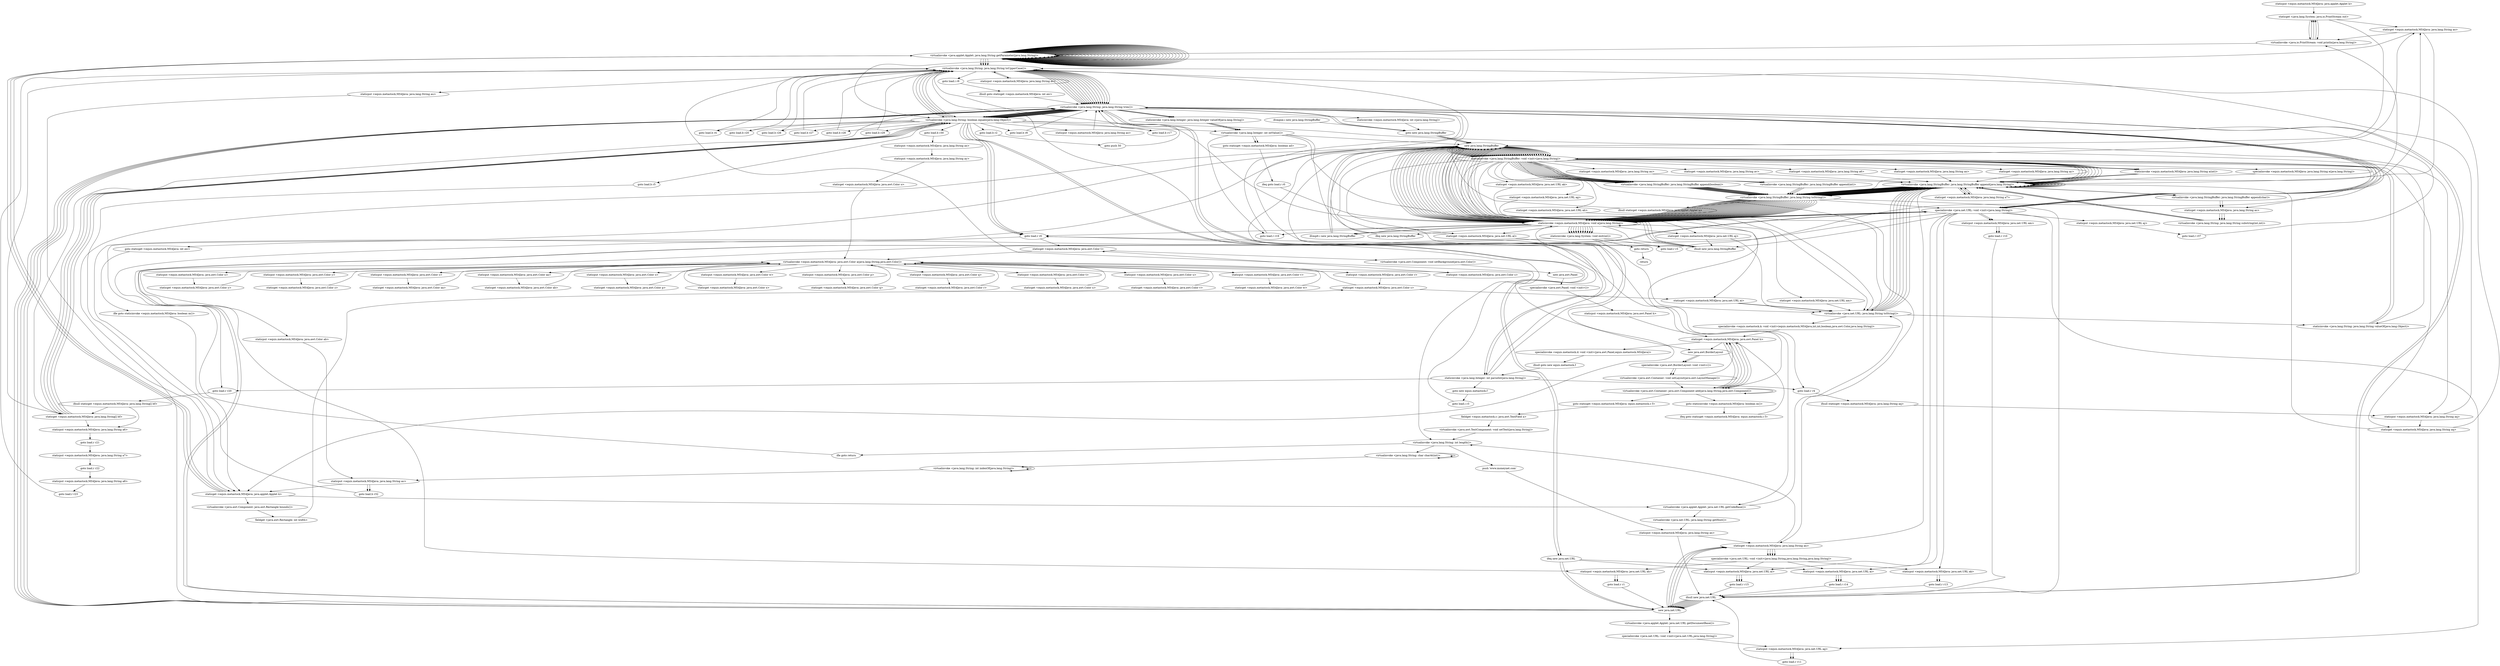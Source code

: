digraph "" {
"staticput <equis.metastock.MS4Java: java.applet.Applet k>";
 "staticput <equis.metastock.MS4Java: java.applet.Applet k>"->"staticget <java.lang.System: java.io.PrintStream out>";
 "staticget <java.lang.System: java.io.PrintStream out>"->"staticget <equis.metastock.MS4Java: java.lang.String ao>";
 "staticget <equis.metastock.MS4Java: java.lang.String ao>"->"virtualinvoke <java.io.PrintStream: void println(java.lang.String)>";
 "virtualinvoke <java.io.PrintStream: void println(java.lang.String)>"->"staticget <java.lang.System: java.io.PrintStream out>";
 "staticget <java.lang.System: java.io.PrintStream out>"->"virtualinvoke <java.io.PrintStream: void println(java.lang.String)>";
 "virtualinvoke <java.io.PrintStream: void println(java.lang.String)>"->"staticget <java.lang.System: java.io.PrintStream out>";
 "staticget <java.lang.System: java.io.PrintStream out>"->"new java.lang.StringBuffer";
 "new java.lang.StringBuffer"->"specialinvoke <java.lang.StringBuffer: void <init>(java.lang.String)>";
 "specialinvoke <java.lang.StringBuffer: void <init>(java.lang.String)>"->"staticinvoke <equis.metastock.MS4Java: java.lang.String a(int)>";
 "staticinvoke <equis.metastock.MS4Java: java.lang.String a(int)>"->"virtualinvoke <java.lang.StringBuffer: java.lang.StringBuffer append(java.lang.String)>";
 "virtualinvoke <java.lang.StringBuffer: java.lang.StringBuffer append(java.lang.String)>"->"virtualinvoke <java.lang.StringBuffer: java.lang.String toString()>";
 "virtualinvoke <java.lang.StringBuffer: java.lang.String toString()>"->"virtualinvoke <java.io.PrintStream: void println(java.lang.String)>";
 "virtualinvoke <java.io.PrintStream: void println(java.lang.String)>"->"staticget <java.lang.System: java.io.PrintStream out>";
 "staticget <java.lang.System: java.io.PrintStream out>"->"virtualinvoke <java.io.PrintStream: void println(java.lang.String)>";
 "virtualinvoke <java.io.PrintStream: void println(java.lang.String)>"->"virtualinvoke <java.applet.Applet: java.lang.String getParameter(java.lang.String)>";
 "virtualinvoke <java.applet.Applet: java.lang.String getParameter(java.lang.String)>"->"virtualinvoke <java.applet.Applet: java.lang.String getParameter(java.lang.String)>";
 "virtualinvoke <java.applet.Applet: java.lang.String getParameter(java.lang.String)>"->"virtualinvoke <java.applet.Applet: java.lang.String getParameter(java.lang.String)>";
 "virtualinvoke <java.applet.Applet: java.lang.String getParameter(java.lang.String)>"->"virtualinvoke <java.applet.Applet: java.lang.String getParameter(java.lang.String)>";
 "virtualinvoke <java.applet.Applet: java.lang.String getParameter(java.lang.String)>"->"virtualinvoke <java.applet.Applet: java.lang.String getParameter(java.lang.String)>";
 "virtualinvoke <java.applet.Applet: java.lang.String getParameter(java.lang.String)>"->"virtualinvoke <java.applet.Applet: java.lang.String getParameter(java.lang.String)>";
 "virtualinvoke <java.applet.Applet: java.lang.String getParameter(java.lang.String)>"->"virtualinvoke <java.applet.Applet: java.lang.String getParameter(java.lang.String)>";
 "virtualinvoke <java.applet.Applet: java.lang.String getParameter(java.lang.String)>"->"virtualinvoke <java.applet.Applet: java.lang.String getParameter(java.lang.String)>";
 "virtualinvoke <java.applet.Applet: java.lang.String getParameter(java.lang.String)>"->"virtualinvoke <java.applet.Applet: java.lang.String getParameter(java.lang.String)>";
 "virtualinvoke <java.applet.Applet: java.lang.String getParameter(java.lang.String)>"->"virtualinvoke <java.applet.Applet: java.lang.String getParameter(java.lang.String)>";
 "virtualinvoke <java.applet.Applet: java.lang.String getParameter(java.lang.String)>"->"virtualinvoke <java.applet.Applet: java.lang.String getParameter(java.lang.String)>";
 "virtualinvoke <java.applet.Applet: java.lang.String getParameter(java.lang.String)>"->"virtualinvoke <java.applet.Applet: java.lang.String getParameter(java.lang.String)>";
 "virtualinvoke <java.applet.Applet: java.lang.String getParameter(java.lang.String)>"->"virtualinvoke <java.applet.Applet: java.lang.String getParameter(java.lang.String)>";
 "virtualinvoke <java.applet.Applet: java.lang.String getParameter(java.lang.String)>"->"virtualinvoke <java.applet.Applet: java.lang.String getParameter(java.lang.String)>";
 "virtualinvoke <java.applet.Applet: java.lang.String getParameter(java.lang.String)>"->"virtualinvoke <java.applet.Applet: java.lang.String getParameter(java.lang.String)>";
 "virtualinvoke <java.applet.Applet: java.lang.String getParameter(java.lang.String)>"->"virtualinvoke <java.applet.Applet: java.lang.String getParameter(java.lang.String)>";
 "virtualinvoke <java.applet.Applet: java.lang.String getParameter(java.lang.String)>"->"virtualinvoke <java.applet.Applet: java.lang.String getParameter(java.lang.String)>";
 "virtualinvoke <java.applet.Applet: java.lang.String getParameter(java.lang.String)>"->"virtualinvoke <java.applet.Applet: java.lang.String getParameter(java.lang.String)>";
 "virtualinvoke <java.applet.Applet: java.lang.String getParameter(java.lang.String)>"->"virtualinvoke <java.applet.Applet: java.lang.String getParameter(java.lang.String)>";
 "virtualinvoke <java.applet.Applet: java.lang.String getParameter(java.lang.String)>"->"virtualinvoke <java.applet.Applet: java.lang.String getParameter(java.lang.String)>";
 "virtualinvoke <java.applet.Applet: java.lang.String getParameter(java.lang.String)>"->"virtualinvoke <java.applet.Applet: java.lang.String getParameter(java.lang.String)>";
 "virtualinvoke <java.applet.Applet: java.lang.String getParameter(java.lang.String)>"->"virtualinvoke <java.applet.Applet: java.lang.String getParameter(java.lang.String)>";
 "virtualinvoke <java.applet.Applet: java.lang.String getParameter(java.lang.String)>"->"virtualinvoke <java.applet.Applet: java.lang.String getParameter(java.lang.String)>";
 "virtualinvoke <java.applet.Applet: java.lang.String getParameter(java.lang.String)>"->"virtualinvoke <java.applet.Applet: java.lang.String getParameter(java.lang.String)>";
 "virtualinvoke <java.applet.Applet: java.lang.String getParameter(java.lang.String)>"->"virtualinvoke <java.applet.Applet: java.lang.String getParameter(java.lang.String)>";
 "virtualinvoke <java.applet.Applet: java.lang.String getParameter(java.lang.String)>"->"virtualinvoke <java.applet.Applet: java.lang.String getParameter(java.lang.String)>";
 "virtualinvoke <java.applet.Applet: java.lang.String getParameter(java.lang.String)>"->"virtualinvoke <java.applet.Applet: java.lang.String getParameter(java.lang.String)>";
 "virtualinvoke <java.applet.Applet: java.lang.String getParameter(java.lang.String)>"->"virtualinvoke <java.applet.Applet: java.lang.String getParameter(java.lang.String)>";
 "virtualinvoke <java.applet.Applet: java.lang.String getParameter(java.lang.String)>"->"virtualinvoke <java.applet.Applet: java.lang.String getParameter(java.lang.String)>";
 "virtualinvoke <java.applet.Applet: java.lang.String getParameter(java.lang.String)>"->"virtualinvoke <java.applet.Applet: java.lang.String getParameter(java.lang.String)>";
 "virtualinvoke <java.applet.Applet: java.lang.String getParameter(java.lang.String)>"->"virtualinvoke <java.applet.Applet: java.lang.String getParameter(java.lang.String)>";
 "virtualinvoke <java.applet.Applet: java.lang.String getParameter(java.lang.String)>"->"virtualinvoke <java.applet.Applet: java.lang.String getParameter(java.lang.String)>";
 "virtualinvoke <java.applet.Applet: java.lang.String getParameter(java.lang.String)>"->"virtualinvoke <java.applet.Applet: java.lang.String getParameter(java.lang.String)>";
 "virtualinvoke <java.applet.Applet: java.lang.String getParameter(java.lang.String)>"->"virtualinvoke <java.applet.Applet: java.lang.String getParameter(java.lang.String)>";
 "virtualinvoke <java.applet.Applet: java.lang.String getParameter(java.lang.String)>"->"virtualinvoke <java.applet.Applet: java.lang.String getParameter(java.lang.String)>";
 "virtualinvoke <java.applet.Applet: java.lang.String getParameter(java.lang.String)>"->"virtualinvoke <java.applet.Applet: java.lang.String getParameter(java.lang.String)>";
 "virtualinvoke <java.applet.Applet: java.lang.String getParameter(java.lang.String)>"->"virtualinvoke <java.applet.Applet: java.lang.String getParameter(java.lang.String)>";
 "virtualinvoke <java.applet.Applet: java.lang.String getParameter(java.lang.String)>"->"virtualinvoke <java.applet.Applet: java.lang.String getParameter(java.lang.String)>";
 "virtualinvoke <java.applet.Applet: java.lang.String getParameter(java.lang.String)>"->"virtualinvoke <java.applet.Applet: java.lang.String getParameter(java.lang.String)>";
 "virtualinvoke <java.applet.Applet: java.lang.String getParameter(java.lang.String)>"->"virtualinvoke <java.applet.Applet: java.lang.String getParameter(java.lang.String)>";
 "virtualinvoke <java.applet.Applet: java.lang.String getParameter(java.lang.String)>"->"virtualinvoke <java.applet.Applet: java.lang.String getParameter(java.lang.String)>";
 "virtualinvoke <java.applet.Applet: java.lang.String getParameter(java.lang.String)>"->"virtualinvoke <java.applet.Applet: java.lang.String getParameter(java.lang.String)>";
 "virtualinvoke <java.applet.Applet: java.lang.String getParameter(java.lang.String)>"->"virtualinvoke <java.lang.String: java.lang.String toUpperCase()>";
 "virtualinvoke <java.lang.String: java.lang.String toUpperCase()>"->"virtualinvoke <java.lang.String: java.lang.String trim()>";
 "virtualinvoke <java.lang.String: java.lang.String trim()>"->"virtualinvoke <java.lang.String: boolean equals(java.lang.Object)>";
 "virtualinvoke <java.lang.String: boolean equals(java.lang.Object)>"->"virtualinvoke <java.lang.String: java.lang.String toUpperCase()>";
 "virtualinvoke <java.lang.String: java.lang.String toUpperCase()>"->"virtualinvoke <java.lang.String: java.lang.String trim()>";
 "virtualinvoke <java.lang.String: java.lang.String trim()>"->"virtualinvoke <java.lang.String: boolean equals(java.lang.Object)>";
 "virtualinvoke <java.lang.String: boolean equals(java.lang.Object)>"->"goto load.b r8";
 "goto load.b r8"->"virtualinvoke <java.lang.String: java.lang.String trim()>";
 "virtualinvoke <java.lang.String: java.lang.String trim()>"->"staticinvoke <equis.metastock.MS4Java: int c(java.lang.String)>";
 "staticinvoke <equis.metastock.MS4Java: int c(java.lang.String)>"->"goto new java.lang.StringBuffer";
 "goto new java.lang.StringBuffer"->"new java.lang.StringBuffer";
 "new java.lang.StringBuffer"->"specialinvoke <java.lang.StringBuffer: void <init>(java.lang.String)>";
 "specialinvoke <java.lang.StringBuffer: void <init>(java.lang.String)>"->"staticinvoke <equis.metastock.MS4Java: java.lang.String a(int)>";
 "staticinvoke <equis.metastock.MS4Java: java.lang.String a(int)>"->"virtualinvoke <java.lang.StringBuffer: java.lang.StringBuffer append(java.lang.String)>";
 "virtualinvoke <java.lang.StringBuffer: java.lang.StringBuffer append(java.lang.String)>"->"virtualinvoke <java.lang.StringBuffer: java.lang.String toString()>";
 "virtualinvoke <java.lang.StringBuffer: java.lang.String toString()>"->"staticinvoke <equis.metastock.MS4Java: void a(java.lang.String)>";
 "staticinvoke <equis.metastock.MS4Java: void a(java.lang.String)>"->"virtualinvoke <java.lang.String: java.lang.String toUpperCase()>";
 "virtualinvoke <java.lang.String: java.lang.String toUpperCase()>"->"virtualinvoke <java.lang.String: java.lang.String trim()>";
 "virtualinvoke <java.lang.String: java.lang.String trim()>"->"virtualinvoke <java.lang.String: boolean equals(java.lang.Object)>";
 "virtualinvoke <java.lang.String: boolean equals(java.lang.Object)>"->"goto load.b r2";
 "goto load.b r2"->"goto push 50";
 "goto push 50"->"virtualinvoke <java.lang.String: java.lang.String trim()>";
 "virtualinvoke <java.lang.String: java.lang.String trim()>"->"staticinvoke <java.lang.Integer: java.lang.Integer valueOf(java.lang.String)>";
 "staticinvoke <java.lang.Integer: java.lang.Integer valueOf(java.lang.String)>"->"virtualinvoke <java.lang.Integer: int intValue()>";
 "virtualinvoke <java.lang.Integer: int intValue()>"->"goto load.r r3";
 "goto load.r r3"->"staticget <equis.metastock.MS4Java: java.lang.String ao>";
 "staticget <equis.metastock.MS4Java: java.lang.String ao>"->"virtualinvoke <java.lang.String: boolean equals(java.lang.Object)>";
 "virtualinvoke <java.lang.String: boolean equals(java.lang.Object)>"->"staticput <equis.metastock.MS4Java: java.lang.String ao>";
 "staticput <equis.metastock.MS4Java: java.lang.String ao>"->"virtualinvoke <java.lang.String: java.lang.String trim()>";
 "virtualinvoke <java.lang.String: java.lang.String trim()>"->"staticinvoke <java.lang.Integer: int parseInt(java.lang.String)>";
 "staticinvoke <java.lang.Integer: int parseInt(java.lang.String)>"->"goto load.r r4";
 "goto load.r r4"->"ifnull staticget <equis.metastock.MS4Java: java.lang.String aq>";
 "ifnull staticget <equis.metastock.MS4Java: java.lang.String aq>"->"staticput <equis.metastock.MS4Java: java.lang.String aq>";
 "staticput <equis.metastock.MS4Java: java.lang.String aq>"->"staticget <equis.metastock.MS4Java: java.lang.String aq>";
 "staticget <equis.metastock.MS4Java: java.lang.String aq>"->"virtualinvoke <java.lang.String: java.lang.String toUpperCase()>";
 "virtualinvoke <java.lang.String: java.lang.String toUpperCase()>"->"virtualinvoke <java.lang.String: boolean equals(java.lang.Object)>";
 "virtualinvoke <java.lang.String: boolean equals(java.lang.Object)>"->"staticput <equis.metastock.MS4Java: java.lang.String aq>";
 "staticput <equis.metastock.MS4Java: java.lang.String aq>"->"virtualinvoke <java.lang.String: java.lang.String toUpperCase()>";
 "virtualinvoke <java.lang.String: java.lang.String toUpperCase()>"->"virtualinvoke <java.lang.String: java.lang.String trim()>";
 "virtualinvoke <java.lang.String: java.lang.String trim()>"->"virtualinvoke <java.lang.String: boolean equals(java.lang.Object)>";
 "virtualinvoke <java.lang.String: boolean equals(java.lang.Object)>"->"goto load.b r4";
 "goto load.b r4"->"virtualinvoke <java.lang.String: java.lang.String toUpperCase()>";
 "virtualinvoke <java.lang.String: java.lang.String toUpperCase()>"->"virtualinvoke <java.lang.String: java.lang.String trim()>";
 "virtualinvoke <java.lang.String: java.lang.String trim()>"->"goto new java.lang.StringBuffer";
 "goto new java.lang.StringBuffer"->"new java.lang.StringBuffer";
 "new java.lang.StringBuffer"->"staticinvoke <java.lang.String: java.lang.String valueOf(java.lang.Object)>";
 "staticinvoke <java.lang.String: java.lang.String valueOf(java.lang.Object)>"->"specialinvoke <java.lang.StringBuffer: void <init>(java.lang.String)>";
 "specialinvoke <java.lang.StringBuffer: void <init>(java.lang.String)>"->"specialinvoke <equis.metastock.MS4Java: java.lang.String e(java.lang.String)>";
 "specialinvoke <equis.metastock.MS4Java: java.lang.String e(java.lang.String)>"->"virtualinvoke <java.lang.StringBuffer: java.lang.StringBuffer append(java.lang.String)>";
 "virtualinvoke <java.lang.StringBuffer: java.lang.StringBuffer append(java.lang.String)>"->"virtualinvoke <java.lang.StringBuffer: java.lang.String toString()>";
 "virtualinvoke <java.lang.StringBuffer: java.lang.String toString()>"->"ifnull staticget <equis.metastock.MS4Java: java.applet.Applet k>";
 "ifnull staticget <equis.metastock.MS4Java: java.applet.Applet k>"->"virtualinvoke <java.lang.String: java.lang.String toUpperCase()>";
 "virtualinvoke <java.lang.String: java.lang.String toUpperCase()>"->"virtualinvoke <java.lang.String: java.lang.String trim()>";
 "virtualinvoke <java.lang.String: java.lang.String trim()>"->"virtualinvoke <java.lang.String: boolean equals(java.lang.Object)>";
 "virtualinvoke <java.lang.String: boolean equals(java.lang.Object)>"->"goto load.b r5";
 "goto load.b r5"->"staticget <equis.metastock.MS4Java: java.applet.Applet k>";
 "staticget <equis.metastock.MS4Java: java.applet.Applet k>"->"virtualinvoke <java.applet.Applet: java.net.URL getCodeBase()>";
 "virtualinvoke <java.applet.Applet: java.net.URL getCodeBase()>"->"virtualinvoke <java.net.URL: java.lang.String getHost()>";
 "virtualinvoke <java.net.URL: java.lang.String getHost()>"->"staticput <equis.metastock.MS4Java: java.lang.String an>";
 "staticput <equis.metastock.MS4Java: java.lang.String an>"->"staticget <equis.metastock.MS4Java: java.lang.String an>";
 "staticget <equis.metastock.MS4Java: java.lang.String an>"->"virtualinvoke <java.lang.String: int length()>";
 "virtualinvoke <java.lang.String: int length()>"->"push 'www.moneynet.com'";
 "push 'www.moneynet.com'"->"staticput <equis.metastock.MS4Java: java.lang.String an>";
 "staticput <equis.metastock.MS4Java: java.lang.String an>"->"ifnull new java.net.URL";
 "ifnull new java.net.URL"->"new java.net.URL";
 "new java.net.URL"->"virtualinvoke <java.lang.String: java.lang.String trim()>";
 "virtualinvoke <java.lang.String: java.lang.String trim()>"->"specialinvoke <java.net.URL: void <init>(java.lang.String)>";
 "specialinvoke <java.net.URL: void <init>(java.lang.String)>"->"staticput <equis.metastock.MS4Java: java.net.URL ak>";
 "staticput <equis.metastock.MS4Java: java.net.URL ak>"->"goto load.r r13";
 "goto load.r r13"->"ifnull new java.net.URL";
 "ifnull new java.net.URL"->"virtualinvoke <java.lang.String: java.lang.String trim()>";
 "virtualinvoke <java.lang.String: java.lang.String trim()>"->"virtualinvoke <java.lang.String: boolean equals(java.lang.Object)>";
 "virtualinvoke <java.lang.String: boolean equals(java.lang.Object)>"->"ifeq new java.net.URL";
 "ifeq new java.net.URL"->"staticput <equis.metastock.MS4Java: java.net.URL al>";
 "staticput <equis.metastock.MS4Java: java.net.URL al>"->"goto load.r r15";
 "goto load.r r15"->"ifnull new java.net.URL";
 "ifnull new java.net.URL"->"virtualinvoke <java.lang.String: java.lang.String trim()>";
 "virtualinvoke <java.lang.String: java.lang.String trim()>"->"virtualinvoke <java.lang.String: boolean equals(java.lang.Object)>";
 "virtualinvoke <java.lang.String: boolean equals(java.lang.Object)>"->"ifeq new java.net.URL";
 "ifeq new java.net.URL"->"staticput <equis.metastock.MS4Java: java.net.URL ai>";
 "staticput <equis.metastock.MS4Java: java.net.URL ai>"->"goto load.r r14";
 "goto load.r r14"->"ifnull new java.net.URL";
 "ifnull new java.net.URL"->"new java.net.URL";
 "new java.net.URL"->"virtualinvoke <java.lang.String: java.lang.String trim()>";
 "virtualinvoke <java.lang.String: java.lang.String trim()>"->"specialinvoke <java.net.URL: void <init>(java.lang.String)>";
 "specialinvoke <java.net.URL: void <init>(java.lang.String)>"->"staticput <equis.metastock.MS4Java: java.net.URL am>";
 "staticput <equis.metastock.MS4Java: java.net.URL am>"->"goto load.r r10";
 "goto load.r r10"->"ifnull new java.net.URL";
 "ifnull new java.net.URL"->"new java.net.URL";
 "new java.net.URL"->"virtualinvoke <java.lang.String: java.lang.String trim()>";
 "virtualinvoke <java.lang.String: java.lang.String trim()>"->"specialinvoke <java.net.URL: void <init>(java.lang.String)>";
 "specialinvoke <java.net.URL: void <init>(java.lang.String)>"->"staticput <equis.metastock.MS4Java: java.net.URL ag>";
 "staticput <equis.metastock.MS4Java: java.net.URL ag>"->"goto load.r r11";
 "goto load.r r11"->"ifnull new java.net.URL";
 "ifnull new java.net.URL"->"new java.net.URL";
 "new java.net.URL"->"virtualinvoke <java.lang.String: java.lang.String trim()>";
 "virtualinvoke <java.lang.String: java.lang.String trim()>"->"specialinvoke <java.net.URL: void <init>(java.lang.String)>";
 "specialinvoke <java.net.URL: void <init>(java.lang.String)>"->"staticput <equis.metastock.MS4Java: java.net.URL ah>";
 "staticput <equis.metastock.MS4Java: java.net.URL ah>"->"goto load.r r1";
 "goto load.r r1"->"new java.net.URL";
 "new java.net.URL"->"virtualinvoke <java.lang.String: java.lang.String trim()>";
 "virtualinvoke <java.lang.String: java.lang.String trim()>"->"specialinvoke <java.net.URL: void <init>(java.lang.String)>";
 "specialinvoke <java.net.URL: void <init>(java.lang.String)>"->"staticput <equis.metastock.MS4Java: java.net.URL aj>";
 "staticput <equis.metastock.MS4Java: java.net.URL aj>"->"goto load.r r37";
 "goto load.r r37"->"virtualinvoke <java.lang.String: java.lang.String trim()>";
 "virtualinvoke <java.lang.String: java.lang.String trim()>"->"staticinvoke <java.lang.Integer: java.lang.Integer valueOf(java.lang.String)>";
 "staticinvoke <java.lang.Integer: java.lang.Integer valueOf(java.lang.String)>"->"virtualinvoke <java.lang.Integer: int intValue()>";
 "virtualinvoke <java.lang.Integer: int intValue()>"->"goto load.r r19";
 "goto load.r r19"->"virtualinvoke <java.lang.String: java.lang.String trim()>";
 "virtualinvoke <java.lang.String: java.lang.String trim()>"->"staticinvoke <java.lang.Integer: int parseInt(java.lang.String)>";
 "staticinvoke <java.lang.Integer: int parseInt(java.lang.String)>"->"goto load.r r20";
 "goto load.r r20"->"ifnull staticget <equis.metastock.MS4Java: java.lang.String[] bf>";
 "ifnull staticget <equis.metastock.MS4Java: java.lang.String[] bf>"->"staticput <equis.metastock.MS4Java: java.lang.String a6>";
 "staticput <equis.metastock.MS4Java: java.lang.String a6>"->"goto load.r r21";
 "goto load.r r21"->"staticput <equis.metastock.MS4Java: java.lang.String a7>";
 "staticput <equis.metastock.MS4Java: java.lang.String a7>"->"goto load.r r22";
 "goto load.r r22"->"staticput <equis.metastock.MS4Java: java.lang.String a8>";
 "staticput <equis.metastock.MS4Java: java.lang.String a8>"->"goto load.r r23";
 "goto load.r r23"->"virtualinvoke <java.lang.String: java.lang.String toUpperCase()>";
 "virtualinvoke <java.lang.String: java.lang.String toUpperCase()>"->"virtualinvoke <java.lang.String: java.lang.String trim()>";
 "virtualinvoke <java.lang.String: java.lang.String trim()>"->"virtualinvoke <java.lang.String: boolean equals(java.lang.Object)>";
 "virtualinvoke <java.lang.String: boolean equals(java.lang.Object)>"->"virtualinvoke <java.lang.String: java.lang.String toUpperCase()>";
 "virtualinvoke <java.lang.String: java.lang.String toUpperCase()>"->"virtualinvoke <java.lang.String: java.lang.String trim()>";
 "virtualinvoke <java.lang.String: java.lang.String trim()>"->"virtualinvoke <java.lang.String: boolean equals(java.lang.Object)>";
 "virtualinvoke <java.lang.String: boolean equals(java.lang.Object)>"->"virtualinvoke <java.lang.String: java.lang.String toUpperCase()>";
 "virtualinvoke <java.lang.String: java.lang.String toUpperCase()>"->"virtualinvoke <java.lang.String: java.lang.String trim()>";
 "virtualinvoke <java.lang.String: java.lang.String trim()>"->"virtualinvoke <java.lang.String: boolean equals(java.lang.Object)>";
 "virtualinvoke <java.lang.String: boolean equals(java.lang.Object)>"->"goto load.b r20";
 "goto load.b r20"->"virtualinvoke <java.lang.String: java.lang.String toUpperCase()>";
 "virtualinvoke <java.lang.String: java.lang.String toUpperCase()>"->"virtualinvoke <java.lang.String: java.lang.String trim()>";
 "virtualinvoke <java.lang.String: java.lang.String trim()>"->"virtualinvoke <java.lang.String: boolean equals(java.lang.Object)>";
 "virtualinvoke <java.lang.String: boolean equals(java.lang.Object)>"->"goto load.b r26";
 "goto load.b r26"->"virtualinvoke <java.lang.String: java.lang.String toUpperCase()>";
 "virtualinvoke <java.lang.String: java.lang.String toUpperCase()>"->"virtualinvoke <java.lang.String: java.lang.String trim()>";
 "virtualinvoke <java.lang.String: java.lang.String trim()>"->"virtualinvoke <java.lang.String: boolean equals(java.lang.Object)>";
 "virtualinvoke <java.lang.String: boolean equals(java.lang.Object)>"->"goto load.b r27";
 "goto load.b r27"->"virtualinvoke <java.lang.String: java.lang.String toUpperCase()>";
 "virtualinvoke <java.lang.String: java.lang.String toUpperCase()>"->"virtualinvoke <java.lang.String: java.lang.String trim()>";
 "virtualinvoke <java.lang.String: java.lang.String trim()>"->"virtualinvoke <java.lang.String: boolean equals(java.lang.Object)>";
 "virtualinvoke <java.lang.String: boolean equals(java.lang.Object)>"->"goto load.b r28";
 "goto load.b r28"->"virtualinvoke <java.lang.String: java.lang.String toUpperCase()>";
 "virtualinvoke <java.lang.String: java.lang.String toUpperCase()>"->"virtualinvoke <java.lang.String: java.lang.String trim()>";
 "virtualinvoke <java.lang.String: java.lang.String trim()>"->"virtualinvoke <java.lang.String: boolean equals(java.lang.Object)>";
 "virtualinvoke <java.lang.String: boolean equals(java.lang.Object)>"->"goto load.b r29";
 "goto load.b r29"->"virtualinvoke <java.lang.String: java.lang.String toUpperCase()>";
 "virtualinvoke <java.lang.String: java.lang.String toUpperCase()>"->"virtualinvoke <java.lang.String: java.lang.String trim()>";
 "virtualinvoke <java.lang.String: java.lang.String trim()>"->"virtualinvoke <java.lang.String: boolean equals(java.lang.Object)>";
 "virtualinvoke <java.lang.String: boolean equals(java.lang.Object)>"->"goto load.b r30";
 "goto load.b r30"->"staticput <equis.metastock.MS4Java: java.lang.String ax>";
 "staticput <equis.metastock.MS4Java: java.lang.String ax>"->"staticput <equis.metastock.MS4Java: java.lang.String ay>";
 "staticput <equis.metastock.MS4Java: java.lang.String ay>"->"staticget <equis.metastock.MS4Java: java.awt.Color o>";
 "staticget <equis.metastock.MS4Java: java.awt.Color o>"->"virtualinvoke <equis.metastock.MS4Java: java.awt.Color a(java.lang.String,java.awt.Color)>";
 "virtualinvoke <equis.metastock.MS4Java: java.awt.Color a(java.lang.String,java.awt.Color)>"->"staticput <equis.metastock.MS4Java: java.awt.Color o>";
 "staticput <equis.metastock.MS4Java: java.awt.Color o>"->"staticget <equis.metastock.MS4Java: java.awt.Color p>";
 "staticget <equis.metastock.MS4Java: java.awt.Color p>"->"virtualinvoke <equis.metastock.MS4Java: java.awt.Color a(java.lang.String,java.awt.Color)>";
 "virtualinvoke <equis.metastock.MS4Java: java.awt.Color a(java.lang.String,java.awt.Color)>"->"staticput <equis.metastock.MS4Java: java.awt.Color p>";
 "staticput <equis.metastock.MS4Java: java.awt.Color p>"->"staticget <equis.metastock.MS4Java: java.awt.Color q>";
 "staticget <equis.metastock.MS4Java: java.awt.Color q>"->"virtualinvoke <equis.metastock.MS4Java: java.awt.Color a(java.lang.String,java.awt.Color)>";
 "virtualinvoke <equis.metastock.MS4Java: java.awt.Color a(java.lang.String,java.awt.Color)>"->"staticput <equis.metastock.MS4Java: java.awt.Color q>";
 "staticput <equis.metastock.MS4Java: java.awt.Color q>"->"staticget <equis.metastock.MS4Java: java.awt.Color r>";
 "staticget <equis.metastock.MS4Java: java.awt.Color r>"->"virtualinvoke <equis.metastock.MS4Java: java.awt.Color a(java.lang.String,java.awt.Color)>";
 "virtualinvoke <equis.metastock.MS4Java: java.awt.Color a(java.lang.String,java.awt.Color)>"->"staticput <equis.metastock.MS4Java: java.awt.Color r>";
 "staticput <equis.metastock.MS4Java: java.awt.Color r>"->"staticget <equis.metastock.MS4Java: java.awt.Color s>";
 "staticget <equis.metastock.MS4Java: java.awt.Color s>"->"virtualinvoke <equis.metastock.MS4Java: java.awt.Color a(java.lang.String,java.awt.Color)>";
 "virtualinvoke <equis.metastock.MS4Java: java.awt.Color a(java.lang.String,java.awt.Color)>"->"staticput <equis.metastock.MS4Java: java.awt.Color s>";
 "staticput <equis.metastock.MS4Java: java.awt.Color s>"->"staticget <equis.metastock.MS4Java: java.awt.Color t>";
 "staticget <equis.metastock.MS4Java: java.awt.Color t>"->"virtualinvoke <equis.metastock.MS4Java: java.awt.Color a(java.lang.String,java.awt.Color)>";
 "virtualinvoke <equis.metastock.MS4Java: java.awt.Color a(java.lang.String,java.awt.Color)>"->"staticput <equis.metastock.MS4Java: java.awt.Color t>";
 "staticput <equis.metastock.MS4Java: java.awt.Color t>"->"staticget <equis.metastock.MS4Java: java.awt.Color u>";
 "staticget <equis.metastock.MS4Java: java.awt.Color u>"->"virtualinvoke <equis.metastock.MS4Java: java.awt.Color a(java.lang.String,java.awt.Color)>";
 "virtualinvoke <equis.metastock.MS4Java: java.awt.Color a(java.lang.String,java.awt.Color)>"->"staticput <equis.metastock.MS4Java: java.awt.Color u>";
 "staticput <equis.metastock.MS4Java: java.awt.Color u>"->"staticget <equis.metastock.MS4Java: java.awt.Color v>";
 "staticget <equis.metastock.MS4Java: java.awt.Color v>"->"virtualinvoke <equis.metastock.MS4Java: java.awt.Color a(java.lang.String,java.awt.Color)>";
 "virtualinvoke <equis.metastock.MS4Java: java.awt.Color a(java.lang.String,java.awt.Color)>"->"staticput <equis.metastock.MS4Java: java.awt.Color v>";
 "staticput <equis.metastock.MS4Java: java.awt.Color v>"->"staticget <equis.metastock.MS4Java: java.awt.Color w>";
 "staticget <equis.metastock.MS4Java: java.awt.Color w>"->"virtualinvoke <equis.metastock.MS4Java: java.awt.Color a(java.lang.String,java.awt.Color)>";
 "virtualinvoke <equis.metastock.MS4Java: java.awt.Color a(java.lang.String,java.awt.Color)>"->"staticput <equis.metastock.MS4Java: java.awt.Color w>";
 "staticput <equis.metastock.MS4Java: java.awt.Color w>"->"staticget <equis.metastock.MS4Java: java.awt.Color x>";
 "staticget <equis.metastock.MS4Java: java.awt.Color x>"->"virtualinvoke <equis.metastock.MS4Java: java.awt.Color a(java.lang.String,java.awt.Color)>";
 "virtualinvoke <equis.metastock.MS4Java: java.awt.Color a(java.lang.String,java.awt.Color)>"->"staticput <equis.metastock.MS4Java: java.awt.Color x>";
 "staticput <equis.metastock.MS4Java: java.awt.Color x>"->"staticget <equis.metastock.MS4Java: java.awt.Color y>";
 "staticget <equis.metastock.MS4Java: java.awt.Color y>"->"virtualinvoke <equis.metastock.MS4Java: java.awt.Color a(java.lang.String,java.awt.Color)>";
 "virtualinvoke <equis.metastock.MS4Java: java.awt.Color a(java.lang.String,java.awt.Color)>"->"staticput <equis.metastock.MS4Java: java.awt.Color y>";
 "staticput <equis.metastock.MS4Java: java.awt.Color y>"->"staticget <equis.metastock.MS4Java: java.awt.Color z>";
 "staticget <equis.metastock.MS4Java: java.awt.Color z>"->"virtualinvoke <equis.metastock.MS4Java: java.awt.Color a(java.lang.String,java.awt.Color)>";
 "virtualinvoke <equis.metastock.MS4Java: java.awt.Color a(java.lang.String,java.awt.Color)>"->"staticput <equis.metastock.MS4Java: java.awt.Color z>";
 "staticput <equis.metastock.MS4Java: java.awt.Color z>"->"staticget <equis.metastock.MS4Java: java.awt.Color aa>";
 "staticget <equis.metastock.MS4Java: java.awt.Color aa>"->"virtualinvoke <equis.metastock.MS4Java: java.awt.Color a(java.lang.String,java.awt.Color)>";
 "virtualinvoke <equis.metastock.MS4Java: java.awt.Color a(java.lang.String,java.awt.Color)>"->"staticput <equis.metastock.MS4Java: java.awt.Color aa>";
 "staticput <equis.metastock.MS4Java: java.awt.Color aa>"->"staticget <equis.metastock.MS4Java: java.awt.Color ab>";
 "staticget <equis.metastock.MS4Java: java.awt.Color ab>"->"virtualinvoke <equis.metastock.MS4Java: java.awt.Color a(java.lang.String,java.awt.Color)>";
 "virtualinvoke <equis.metastock.MS4Java: java.awt.Color a(java.lang.String,java.awt.Color)>"->"staticput <equis.metastock.MS4Java: java.awt.Color ab>";
 "staticput <equis.metastock.MS4Java: java.awt.Color ab>"->"staticput <equis.metastock.MS4Java: java.lang.String as>";
 "staticput <equis.metastock.MS4Java: java.lang.String as>"->"staticget <equis.metastock.MS4Java: java.applet.Applet k>";
 "staticget <equis.metastock.MS4Java: java.applet.Applet k>"->"virtualinvoke <java.applet.Applet: java.lang.String getParameter(java.lang.String)>";
 "virtualinvoke <java.applet.Applet: java.lang.String getParameter(java.lang.String)>"->"virtualinvoke <java.lang.String: java.lang.String toUpperCase()>";
 "virtualinvoke <java.lang.String: java.lang.String toUpperCase()>"->"virtualinvoke <java.lang.String: int length()>";
 "virtualinvoke <java.lang.String: int length()>"->"virtualinvoke <java.lang.String: char charAt(int)>";
 "virtualinvoke <java.lang.String: char charAt(int)>"->"virtualinvoke <java.lang.String: char charAt(int)>";
 "virtualinvoke <java.lang.String: char charAt(int)>"->"virtualinvoke <java.lang.String: char charAt(int)>";
 "virtualinvoke <java.lang.String: char charAt(int)>"->"virtualinvoke <java.lang.String: int indexOf(java.lang.String)>";
 "virtualinvoke <java.lang.String: int indexOf(java.lang.String)>"->"virtualinvoke <java.lang.String: int indexOf(java.lang.String)>";
 "virtualinvoke <java.lang.String: int indexOf(java.lang.String)>"->"virtualinvoke <java.lang.String: int indexOf(java.lang.String)>";
 "virtualinvoke <java.lang.String: int indexOf(java.lang.String)>"->"staticput <equis.metastock.MS4Java: java.lang.String as>";
 "staticput <equis.metastock.MS4Java: java.lang.String as>"->"goto load.b r32";
 "goto load.b r32"->"new java.lang.StringBuffer";
 "new java.lang.StringBuffer"->"specialinvoke <java.lang.StringBuffer: void <init>(java.lang.String)>";
 "specialinvoke <java.lang.StringBuffer: void <init>(java.lang.String)>"->"virtualinvoke <java.lang.StringBuffer: java.lang.StringBuffer append(java.lang.String)>";
 "virtualinvoke <java.lang.StringBuffer: java.lang.StringBuffer append(java.lang.String)>"->"virtualinvoke <java.lang.StringBuffer: java.lang.StringBuffer append(java.lang.String)>";
 "virtualinvoke <java.lang.StringBuffer: java.lang.StringBuffer append(java.lang.String)>"->"virtualinvoke <java.lang.StringBuffer: java.lang.String toString()>";
 "virtualinvoke <java.lang.StringBuffer: java.lang.String toString()>"->"staticinvoke <equis.metastock.MS4Java: void a(java.lang.String)>";
 "staticinvoke <equis.metastock.MS4Java: void a(java.lang.String)>"->"staticinvoke <java.lang.System: void exit(int)>";
 "staticinvoke <java.lang.System: void exit(int)>"->"staticget <equis.metastock.MS4Java: java.applet.Applet k>";
 "staticget <equis.metastock.MS4Java: java.applet.Applet k>"->"virtualinvoke <java.applet.Applet: java.lang.String getParameter(java.lang.String)>";
 "virtualinvoke <java.applet.Applet: java.lang.String getParameter(java.lang.String)>"->"virtualinvoke <java.lang.String: java.lang.String toUpperCase()>";
 "virtualinvoke <java.lang.String: java.lang.String toUpperCase()>"->"staticput <equis.metastock.MS4Java: java.lang.String au>";
 "staticput <equis.metastock.MS4Java: java.lang.String au>"->"staticget <equis.metastock.MS4Java: java.applet.Applet k>";
 "staticget <equis.metastock.MS4Java: java.applet.Applet k>"->"virtualinvoke <java.applet.Applet: java.lang.String getParameter(java.lang.String)>";
 "virtualinvoke <java.applet.Applet: java.lang.String getParameter(java.lang.String)>"->"virtualinvoke <java.lang.String: java.lang.String toUpperCase()>";
 "virtualinvoke <java.lang.String: java.lang.String toUpperCase()>"->"staticput <equis.metastock.MS4Java: java.lang.String av>";
 "staticput <equis.metastock.MS4Java: java.lang.String av>"->"virtualinvoke <java.lang.String: java.lang.String toUpperCase()>";
 "virtualinvoke <java.lang.String: java.lang.String toUpperCase()>"->"virtualinvoke <java.lang.String: java.lang.String trim()>";
 "virtualinvoke <java.lang.String: java.lang.String trim()>"->"virtualinvoke <java.lang.String: boolean equals(java.lang.Object)>";
 "virtualinvoke <java.lang.String: boolean equals(java.lang.Object)>"->"goto load.b r17";
 "goto load.b r17"->"virtualinvoke <java.lang.String: java.lang.String trim()>";
 "virtualinvoke <java.lang.String: java.lang.String trim()>"->"staticinvoke <java.lang.Integer: java.lang.Integer valueOf(java.lang.String)>";
 "staticinvoke <java.lang.Integer: java.lang.Integer valueOf(java.lang.String)>"->"virtualinvoke <java.lang.Integer: int intValue()>";
 "virtualinvoke <java.lang.Integer: int intValue()>"->"goto staticget <equis.metastock.MS4Java: boolean ad>";
 "goto staticget <equis.metastock.MS4Java: boolean ad>"->"ifeq goto load.r r0";
 "ifeq goto load.r r0"->"staticinvoke <equis.metastock.MS4Java: void a(java.lang.String)>";
 "staticinvoke <equis.metastock.MS4Java: void a(java.lang.String)>"->"staticget <equis.metastock.MS4Java: java.net.URL aj>";
 "staticget <equis.metastock.MS4Java: java.net.URL aj>"->"ifnull new java.lang.StringBuffer";
 "ifnull new java.lang.StringBuffer"->"new java.lang.StringBuffer";
 "new java.lang.StringBuffer"->"specialinvoke <java.lang.StringBuffer: void <init>(java.lang.String)>";
 "specialinvoke <java.lang.StringBuffer: void <init>(java.lang.String)>"->"staticget <equis.metastock.MS4Java: java.net.URL aj>";
 "staticget <equis.metastock.MS4Java: java.net.URL aj>"->"virtualinvoke <java.net.URL: java.lang.String toString()>";
 "virtualinvoke <java.net.URL: java.lang.String toString()>"->"virtualinvoke <java.lang.StringBuffer: java.lang.StringBuffer append(java.lang.String)>";
 "virtualinvoke <java.lang.StringBuffer: java.lang.StringBuffer append(java.lang.String)>"->"virtualinvoke <java.lang.StringBuffer: java.lang.String toString()>";
 "virtualinvoke <java.lang.StringBuffer: java.lang.String toString()>"->"staticinvoke <equis.metastock.MS4Java: void a(java.lang.String)>";
 "staticinvoke <equis.metastock.MS4Java: void a(java.lang.String)>"->"new java.lang.StringBuffer";
 "new java.lang.StringBuffer"->"specialinvoke <java.lang.StringBuffer: void <init>(java.lang.String)>";
 "specialinvoke <java.lang.StringBuffer: void <init>(java.lang.String)>"->"staticget <equis.metastock.MS4Java: java.net.URL am>";
 "staticget <equis.metastock.MS4Java: java.net.URL am>"->"virtualinvoke <java.net.URL: java.lang.String toString()>";
 "virtualinvoke <java.net.URL: java.lang.String toString()>"->"virtualinvoke <java.lang.StringBuffer: java.lang.StringBuffer append(java.lang.String)>";
 "virtualinvoke <java.lang.StringBuffer: java.lang.StringBuffer append(java.lang.String)>"->"virtualinvoke <java.lang.StringBuffer: java.lang.String toString()>";
 "virtualinvoke <java.lang.StringBuffer: java.lang.String toString()>"->"staticinvoke <equis.metastock.MS4Java: void a(java.lang.String)>";
 "staticinvoke <equis.metastock.MS4Java: void a(java.lang.String)>"->"ifnull new java.lang.StringBuffer";
 "ifnull new java.lang.StringBuffer"->"new java.lang.StringBuffer";
 "new java.lang.StringBuffer"->"specialinvoke <java.lang.StringBuffer: void <init>(java.lang.String)>";
 "specialinvoke <java.lang.StringBuffer: void <init>(java.lang.String)>"->"staticget <equis.metastock.MS4Java: java.lang.String ao>";
 "staticget <equis.metastock.MS4Java: java.lang.String ao>"->"virtualinvoke <java.lang.StringBuffer: java.lang.StringBuffer append(java.lang.String)>";
 "virtualinvoke <java.lang.StringBuffer: java.lang.StringBuffer append(java.lang.String)>"->"virtualinvoke <java.lang.StringBuffer: java.lang.String toString()>";
 "virtualinvoke <java.lang.StringBuffer: java.lang.String toString()>"->"staticinvoke <equis.metastock.MS4Java: void a(java.lang.String)>";
 "staticinvoke <equis.metastock.MS4Java: void a(java.lang.String)>"->"new java.lang.StringBuffer";
 "new java.lang.StringBuffer"->"specialinvoke <java.lang.StringBuffer: void <init>(java.lang.String)>";
 "specialinvoke <java.lang.StringBuffer: void <init>(java.lang.String)>"->"virtualinvoke <java.lang.StringBuffer: java.lang.StringBuffer append(int)>";
 "virtualinvoke <java.lang.StringBuffer: java.lang.StringBuffer append(int)>"->"virtualinvoke <java.lang.StringBuffer: java.lang.String toString()>";
 "virtualinvoke <java.lang.StringBuffer: java.lang.String toString()>"->"staticinvoke <equis.metastock.MS4Java: void a(java.lang.String)>";
 "staticinvoke <equis.metastock.MS4Java: void a(java.lang.String)>"->"new java.lang.StringBuffer";
 "new java.lang.StringBuffer"->"specialinvoke <java.lang.StringBuffer: void <init>(java.lang.String)>";
 "specialinvoke <java.lang.StringBuffer: void <init>(java.lang.String)>"->"staticget <equis.metastock.MS4Java: java.lang.String aq>";
 "staticget <equis.metastock.MS4Java: java.lang.String aq>"->"virtualinvoke <java.lang.StringBuffer: java.lang.StringBuffer append(java.lang.String)>";
 "virtualinvoke <java.lang.StringBuffer: java.lang.StringBuffer append(java.lang.String)>"->"virtualinvoke <java.lang.StringBuffer: java.lang.String toString()>";
 "virtualinvoke <java.lang.StringBuffer: java.lang.String toString()>"->"staticinvoke <equis.metastock.MS4Java: void a(java.lang.String)>";
 "staticinvoke <equis.metastock.MS4Java: void a(java.lang.String)>"->"new java.lang.StringBuffer";
 "new java.lang.StringBuffer"->"specialinvoke <java.lang.StringBuffer: void <init>(java.lang.String)>";
 "specialinvoke <java.lang.StringBuffer: void <init>(java.lang.String)>"->"virtualinvoke <java.lang.StringBuffer: java.lang.StringBuffer append(boolean)>";
 "virtualinvoke <java.lang.StringBuffer: java.lang.StringBuffer append(boolean)>"->"virtualinvoke <java.lang.StringBuffer: java.lang.String toString()>";
 "virtualinvoke <java.lang.StringBuffer: java.lang.String toString()>"->"staticinvoke <equis.metastock.MS4Java: void a(java.lang.String)>";
 "staticinvoke <equis.metastock.MS4Java: void a(java.lang.String)>"->"staticinvoke <equis.metastock.MS4Java: void a(java.lang.String)>";
 "staticinvoke <equis.metastock.MS4Java: void a(java.lang.String)>"->"new java.lang.StringBuffer";
 "new java.lang.StringBuffer"->"specialinvoke <java.lang.StringBuffer: void <init>(java.lang.String)>";
 "specialinvoke <java.lang.StringBuffer: void <init>(java.lang.String)>"->"staticget <equis.metastock.MS4Java: java.lang.String as>";
 "staticget <equis.metastock.MS4Java: java.lang.String as>"->"virtualinvoke <java.lang.String: java.lang.String substring(int,int)>";
 "virtualinvoke <java.lang.String: java.lang.String substring(int,int)>"->"virtualinvoke <java.lang.StringBuffer: java.lang.StringBuffer append(java.lang.String)>";
 "virtualinvoke <java.lang.StringBuffer: java.lang.StringBuffer append(java.lang.String)>"->"virtualinvoke <java.lang.StringBuffer: java.lang.StringBuffer append(char)>";
 "virtualinvoke <java.lang.StringBuffer: java.lang.StringBuffer append(char)>"->"staticget <equis.metastock.MS4Java: java.lang.String as>";
 "staticget <equis.metastock.MS4Java: java.lang.String as>"->"virtualinvoke <java.lang.String: java.lang.String substring(int,int)>";
 "virtualinvoke <java.lang.String: java.lang.String substring(int,int)>"->"virtualinvoke <java.lang.StringBuffer: java.lang.StringBuffer append(java.lang.String)>";
 "virtualinvoke <java.lang.StringBuffer: java.lang.StringBuffer append(java.lang.String)>"->"virtualinvoke <java.lang.StringBuffer: java.lang.StringBuffer append(char)>";
 "virtualinvoke <java.lang.StringBuffer: java.lang.StringBuffer append(char)>"->"staticget <equis.metastock.MS4Java: java.lang.String as>";
 "staticget <equis.metastock.MS4Java: java.lang.String as>"->"virtualinvoke <java.lang.String: java.lang.String substring(int,int)>";
 "virtualinvoke <java.lang.String: java.lang.String substring(int,int)>"->"virtualinvoke <java.lang.StringBuffer: java.lang.StringBuffer append(java.lang.String)>";
 "virtualinvoke <java.lang.StringBuffer: java.lang.StringBuffer append(java.lang.String)>"->"virtualinvoke <java.lang.StringBuffer: java.lang.String toString()>";
 "virtualinvoke <java.lang.StringBuffer: java.lang.String toString()>"->"staticinvoke <equis.metastock.MS4Java: void a(java.lang.String)>";
 "staticinvoke <equis.metastock.MS4Java: void a(java.lang.String)>"->"new java.lang.StringBuffer";
 "new java.lang.StringBuffer"->"specialinvoke <java.lang.StringBuffer: void <init>(java.lang.String)>";
 "specialinvoke <java.lang.StringBuffer: void <init>(java.lang.String)>"->"staticget <equis.metastock.MS4Java: java.net.URL ak>";
 "staticget <equis.metastock.MS4Java: java.net.URL ak>"->"virtualinvoke <java.net.URL: java.lang.String toString()>";
 "virtualinvoke <java.net.URL: java.lang.String toString()>"->"virtualinvoke <java.lang.StringBuffer: java.lang.StringBuffer append(java.lang.String)>";
 "virtualinvoke <java.lang.StringBuffer: java.lang.StringBuffer append(java.lang.String)>"->"virtualinvoke <java.lang.StringBuffer: java.lang.String toString()>";
 "virtualinvoke <java.lang.StringBuffer: java.lang.String toString()>"->"staticinvoke <equis.metastock.MS4Java: void a(java.lang.String)>";
 "staticinvoke <equis.metastock.MS4Java: void a(java.lang.String)>"->"new java.lang.StringBuffer";
 "new java.lang.StringBuffer"->"specialinvoke <java.lang.StringBuffer: void <init>(java.lang.String)>";
 "specialinvoke <java.lang.StringBuffer: void <init>(java.lang.String)>"->"virtualinvoke <java.lang.StringBuffer: java.lang.StringBuffer append(java.lang.String)>";
 "virtualinvoke <java.lang.StringBuffer: java.lang.StringBuffer append(java.lang.String)>"->"virtualinvoke <java.lang.StringBuffer: java.lang.String toString()>";
 "virtualinvoke <java.lang.StringBuffer: java.lang.String toString()>"->"staticinvoke <equis.metastock.MS4Java: void a(java.lang.String)>";
 "staticinvoke <equis.metastock.MS4Java: void a(java.lang.String)>"->"new java.lang.StringBuffer";
 "new java.lang.StringBuffer"->"specialinvoke <java.lang.StringBuffer: void <init>(java.lang.String)>";
 "specialinvoke <java.lang.StringBuffer: void <init>(java.lang.String)>"->"staticget <equis.metastock.MS4Java: java.net.URL ag>";
 "staticget <equis.metastock.MS4Java: java.net.URL ag>"->"virtualinvoke <java.net.URL: java.lang.String toString()>";
 "virtualinvoke <java.net.URL: java.lang.String toString()>"->"virtualinvoke <java.lang.StringBuffer: java.lang.StringBuffer append(java.lang.String)>";
 "virtualinvoke <java.lang.StringBuffer: java.lang.StringBuffer append(java.lang.String)>"->"virtualinvoke <java.lang.StringBuffer: java.lang.String toString()>";
 "virtualinvoke <java.lang.StringBuffer: java.lang.String toString()>"->"staticinvoke <equis.metastock.MS4Java: void a(java.lang.String)>";
 "staticinvoke <equis.metastock.MS4Java: void a(java.lang.String)>"->"new java.lang.StringBuffer";
 "new java.lang.StringBuffer"->"specialinvoke <java.lang.StringBuffer: void <init>(java.lang.String)>";
 "specialinvoke <java.lang.StringBuffer: void <init>(java.lang.String)>"->"virtualinvoke <java.lang.StringBuffer: java.lang.StringBuffer append(java.lang.String)>";
 "virtualinvoke <java.lang.StringBuffer: java.lang.StringBuffer append(java.lang.String)>"->"virtualinvoke <java.lang.StringBuffer: java.lang.String toString()>";
 "virtualinvoke <java.lang.StringBuffer: java.lang.String toString()>"->"staticinvoke <equis.metastock.MS4Java: void a(java.lang.String)>";
 "staticinvoke <equis.metastock.MS4Java: void a(java.lang.String)>"->"staticget <equis.metastock.MS4Java: java.net.URL al>";
 "staticget <equis.metastock.MS4Java: java.net.URL al>"->"new java.lang.StringBuffer";
 "new java.lang.StringBuffer"->"specialinvoke <java.lang.StringBuffer: void <init>(java.lang.String)>";
 "specialinvoke <java.lang.StringBuffer: void <init>(java.lang.String)>"->"staticget <equis.metastock.MS4Java: java.net.URL al>";
 "staticget <equis.metastock.MS4Java: java.net.URL al>"->"virtualinvoke <java.net.URL: java.lang.String toString()>";
 "virtualinvoke <java.net.URL: java.lang.String toString()>"->"virtualinvoke <java.lang.StringBuffer: java.lang.StringBuffer append(java.lang.String)>";
 "virtualinvoke <java.lang.StringBuffer: java.lang.StringBuffer append(java.lang.String)>"->"virtualinvoke <java.lang.StringBuffer: java.lang.String toString()>";
 "virtualinvoke <java.lang.StringBuffer: java.lang.String toString()>"->"staticinvoke <equis.metastock.MS4Java: void a(java.lang.String)>";
 "staticinvoke <equis.metastock.MS4Java: void a(java.lang.String)>"->"ifcmplt.i new java.lang.StringBuffer";
 "ifcmplt.i new java.lang.StringBuffer"->"new java.lang.StringBuffer";
 "new java.lang.StringBuffer"->"specialinvoke <java.lang.StringBuffer: void <init>(java.lang.String)>";
 "specialinvoke <java.lang.StringBuffer: void <init>(java.lang.String)>"->"staticinvoke <equis.metastock.MS4Java: java.lang.String a(int)>";
 "staticinvoke <equis.metastock.MS4Java: java.lang.String a(int)>"->"virtualinvoke <java.lang.StringBuffer: java.lang.StringBuffer append(java.lang.String)>";
 "virtualinvoke <java.lang.StringBuffer: java.lang.StringBuffer append(java.lang.String)>"->"virtualinvoke <java.lang.StringBuffer: java.lang.String toString()>";
 "virtualinvoke <java.lang.StringBuffer: java.lang.String toString()>"->"staticinvoke <equis.metastock.MS4Java: void a(java.lang.String)>";
 "staticinvoke <equis.metastock.MS4Java: void a(java.lang.String)>"->"new java.lang.StringBuffer";
 "new java.lang.StringBuffer"->"specialinvoke <java.lang.StringBuffer: void <init>(java.lang.String)>";
 "specialinvoke <java.lang.StringBuffer: void <init>(java.lang.String)>"->"staticget <equis.metastock.MS4Java: java.net.URL ah>";
 "staticget <equis.metastock.MS4Java: java.net.URL ah>"->"virtualinvoke <java.net.URL: java.lang.String toString()>";
 "virtualinvoke <java.net.URL: java.lang.String toString()>"->"virtualinvoke <java.lang.StringBuffer: java.lang.StringBuffer append(java.lang.String)>";
 "virtualinvoke <java.lang.StringBuffer: java.lang.StringBuffer append(java.lang.String)>"->"virtualinvoke <java.lang.StringBuffer: java.lang.String toString()>";
 "virtualinvoke <java.lang.StringBuffer: java.lang.String toString()>"->"staticinvoke <equis.metastock.MS4Java: void a(java.lang.String)>";
 "staticinvoke <equis.metastock.MS4Java: void a(java.lang.String)>"->"new java.lang.StringBuffer";
 "new java.lang.StringBuffer"->"specialinvoke <java.lang.StringBuffer: void <init>(java.lang.String)>";
 "specialinvoke <java.lang.StringBuffer: void <init>(java.lang.String)>"->"staticget <equis.metastock.MS4Java: java.lang.String au>";
 "staticget <equis.metastock.MS4Java: java.lang.String au>"->"virtualinvoke <java.lang.StringBuffer: java.lang.StringBuffer append(java.lang.String)>";
 "virtualinvoke <java.lang.StringBuffer: java.lang.StringBuffer append(java.lang.String)>"->"virtualinvoke <java.lang.StringBuffer: java.lang.String toString()>";
 "virtualinvoke <java.lang.StringBuffer: java.lang.String toString()>"->"staticinvoke <equis.metastock.MS4Java: void a(java.lang.String)>";
 "staticinvoke <equis.metastock.MS4Java: void a(java.lang.String)>"->"new java.lang.StringBuffer";
 "new java.lang.StringBuffer"->"specialinvoke <java.lang.StringBuffer: void <init>(java.lang.String)>";
 "specialinvoke <java.lang.StringBuffer: void <init>(java.lang.String)>"->"staticget <equis.metastock.MS4Java: java.lang.String av>";
 "staticget <equis.metastock.MS4Java: java.lang.String av>"->"virtualinvoke <java.lang.StringBuffer: java.lang.StringBuffer append(java.lang.String)>";
 "virtualinvoke <java.lang.StringBuffer: java.lang.StringBuffer append(java.lang.String)>"->"virtualinvoke <java.lang.StringBuffer: java.lang.String toString()>";
 "virtualinvoke <java.lang.StringBuffer: java.lang.String toString()>"->"staticinvoke <equis.metastock.MS4Java: void a(java.lang.String)>";
 "staticinvoke <equis.metastock.MS4Java: void a(java.lang.String)>"->"ifcmplt.i new java.lang.StringBuffer";
 "ifcmplt.i new java.lang.StringBuffer"->"new java.lang.StringBuffer";
 "new java.lang.StringBuffer"->"specialinvoke <java.lang.StringBuffer: void <init>(java.lang.String)>";
 "specialinvoke <java.lang.StringBuffer: void <init>(java.lang.String)>"->"virtualinvoke <java.lang.StringBuffer: java.lang.StringBuffer append(int)>";
 "virtualinvoke <java.lang.StringBuffer: java.lang.StringBuffer append(int)>"->"virtualinvoke <java.lang.StringBuffer: java.lang.String toString()>";
 "virtualinvoke <java.lang.StringBuffer: java.lang.String toString()>"->"staticinvoke <equis.metastock.MS4Java: void a(java.lang.String)>";
 "staticinvoke <equis.metastock.MS4Java: void a(java.lang.String)>"->"new java.lang.StringBuffer";
 "new java.lang.StringBuffer"->"specialinvoke <java.lang.StringBuffer: void <init>(java.lang.String)>";
 "specialinvoke <java.lang.StringBuffer: void <init>(java.lang.String)>"->"staticget <equis.metastock.MS4Java: java.net.URL ai>";
 "staticget <equis.metastock.MS4Java: java.net.URL ai>"->"virtualinvoke <java.net.URL: java.lang.String toString()>";
 "virtualinvoke <java.net.URL: java.lang.String toString()>"->"virtualinvoke <java.lang.StringBuffer: java.lang.StringBuffer append(java.lang.String)>";
 "virtualinvoke <java.lang.StringBuffer: java.lang.StringBuffer append(java.lang.String)>"->"virtualinvoke <java.lang.StringBuffer: java.lang.String toString()>";
 "virtualinvoke <java.lang.StringBuffer: java.lang.String toString()>"->"staticinvoke <equis.metastock.MS4Java: void a(java.lang.String)>";
 "staticinvoke <equis.metastock.MS4Java: void a(java.lang.String)>"->"new java.lang.StringBuffer";
 "new java.lang.StringBuffer"->"specialinvoke <java.lang.StringBuffer: void <init>(java.lang.String)>";
 "specialinvoke <java.lang.StringBuffer: void <init>(java.lang.String)>"->"staticget <equis.metastock.MS4Java: java.lang.String a6>";
 "staticget <equis.metastock.MS4Java: java.lang.String a6>"->"virtualinvoke <java.lang.StringBuffer: java.lang.StringBuffer append(java.lang.String)>";
 "virtualinvoke <java.lang.StringBuffer: java.lang.StringBuffer append(java.lang.String)>"->"virtualinvoke <java.lang.StringBuffer: java.lang.StringBuffer append(java.lang.String)>";
 "virtualinvoke <java.lang.StringBuffer: java.lang.StringBuffer append(java.lang.String)>"->"staticget <equis.metastock.MS4Java: java.lang.String a7>";
 "staticget <equis.metastock.MS4Java: java.lang.String a7>"->"virtualinvoke <java.lang.StringBuffer: java.lang.StringBuffer append(java.lang.String)>";
 "virtualinvoke <java.lang.StringBuffer: java.lang.StringBuffer append(java.lang.String)>"->"virtualinvoke <java.lang.StringBuffer: java.lang.StringBuffer append(java.lang.String)>";
 "virtualinvoke <java.lang.StringBuffer: java.lang.StringBuffer append(java.lang.String)>"->"staticget <equis.metastock.MS4Java: java.lang.String a7>";
 "staticget <equis.metastock.MS4Java: java.lang.String a7>"->"virtualinvoke <java.lang.StringBuffer: java.lang.StringBuffer append(java.lang.String)>";
 "virtualinvoke <java.lang.StringBuffer: java.lang.StringBuffer append(java.lang.String)>"->"virtualinvoke <java.lang.StringBuffer: java.lang.StringBuffer append(java.lang.String)>";
 "virtualinvoke <java.lang.StringBuffer: java.lang.StringBuffer append(java.lang.String)>"->"virtualinvoke <java.lang.StringBuffer: java.lang.String toString()>";
 "virtualinvoke <java.lang.StringBuffer: java.lang.String toString()>"->"staticinvoke <equis.metastock.MS4Java: void a(java.lang.String)>";
 "staticinvoke <equis.metastock.MS4Java: void a(java.lang.String)>"->"new java.lang.StringBuffer";
 "new java.lang.StringBuffer"->"specialinvoke <java.lang.StringBuffer: void <init>(java.lang.String)>";
 "specialinvoke <java.lang.StringBuffer: void <init>(java.lang.String)>"->"virtualinvoke <java.lang.StringBuffer: java.lang.StringBuffer append(boolean)>";
 "virtualinvoke <java.lang.StringBuffer: java.lang.StringBuffer append(boolean)>"->"virtualinvoke <java.lang.StringBuffer: java.lang.String toString()>";
 "virtualinvoke <java.lang.StringBuffer: java.lang.String toString()>"->"staticinvoke <equis.metastock.MS4Java: void a(java.lang.String)>";
 "staticinvoke <equis.metastock.MS4Java: void a(java.lang.String)>"->"new java.lang.StringBuffer";
 "new java.lang.StringBuffer"->"specialinvoke <java.lang.StringBuffer: void <init>(java.lang.String)>";
 "specialinvoke <java.lang.StringBuffer: void <init>(java.lang.String)>"->"virtualinvoke <java.lang.StringBuffer: java.lang.StringBuffer append(boolean)>";
 "virtualinvoke <java.lang.StringBuffer: java.lang.StringBuffer append(boolean)>"->"virtualinvoke <java.lang.StringBuffer: java.lang.String toString()>";
 "virtualinvoke <java.lang.StringBuffer: java.lang.String toString()>"->"staticinvoke <equis.metastock.MS4Java: void a(java.lang.String)>";
 "staticinvoke <equis.metastock.MS4Java: void a(java.lang.String)>"->"new java.lang.StringBuffer";
 "new java.lang.StringBuffer"->"specialinvoke <java.lang.StringBuffer: void <init>(java.lang.String)>";
 "specialinvoke <java.lang.StringBuffer: void <init>(java.lang.String)>"->"virtualinvoke <java.lang.StringBuffer: java.lang.StringBuffer append(boolean)>";
 "virtualinvoke <java.lang.StringBuffer: java.lang.StringBuffer append(boolean)>"->"virtualinvoke <java.lang.StringBuffer: java.lang.String toString()>";
 "virtualinvoke <java.lang.StringBuffer: java.lang.String toString()>"->"staticinvoke <equis.metastock.MS4Java: void a(java.lang.String)>";
 "staticinvoke <equis.metastock.MS4Java: void a(java.lang.String)>"->"new java.lang.StringBuffer";
 "new java.lang.StringBuffer"->"specialinvoke <java.lang.StringBuffer: void <init>(java.lang.String)>";
 "specialinvoke <java.lang.StringBuffer: void <init>(java.lang.String)>"->"virtualinvoke <java.lang.StringBuffer: java.lang.StringBuffer append(boolean)>";
 "virtualinvoke <java.lang.StringBuffer: java.lang.StringBuffer append(boolean)>"->"virtualinvoke <java.lang.StringBuffer: java.lang.String toString()>";
 "virtualinvoke <java.lang.StringBuffer: java.lang.String toString()>"->"staticinvoke <equis.metastock.MS4Java: void a(java.lang.String)>";
 "staticinvoke <equis.metastock.MS4Java: void a(java.lang.String)>"->"new java.lang.StringBuffer";
 "new java.lang.StringBuffer"->"specialinvoke <java.lang.StringBuffer: void <init>(java.lang.String)>";
 "specialinvoke <java.lang.StringBuffer: void <init>(java.lang.String)>"->"staticget <equis.metastock.MS4Java: java.lang.String ax>";
 "staticget <equis.metastock.MS4Java: java.lang.String ax>"->"virtualinvoke <java.lang.StringBuffer: java.lang.StringBuffer append(java.lang.String)>";
 "virtualinvoke <java.lang.StringBuffer: java.lang.StringBuffer append(java.lang.String)>"->"virtualinvoke <java.lang.StringBuffer: java.lang.String toString()>";
 "virtualinvoke <java.lang.StringBuffer: java.lang.String toString()>"->"staticinvoke <equis.metastock.MS4Java: void a(java.lang.String)>";
 "staticinvoke <equis.metastock.MS4Java: void a(java.lang.String)>"->"new java.lang.StringBuffer";
 "new java.lang.StringBuffer"->"specialinvoke <java.lang.StringBuffer: void <init>(java.lang.String)>";
 "specialinvoke <java.lang.StringBuffer: void <init>(java.lang.String)>"->"staticget <equis.metastock.MS4Java: java.lang.String ay>";
 "staticget <equis.metastock.MS4Java: java.lang.String ay>"->"virtualinvoke <java.lang.StringBuffer: java.lang.StringBuffer append(java.lang.String)>";
 "virtualinvoke <java.lang.StringBuffer: java.lang.StringBuffer append(java.lang.String)>"->"virtualinvoke <java.lang.StringBuffer: java.lang.String toString()>";
 "virtualinvoke <java.lang.StringBuffer: java.lang.String toString()>"->"staticinvoke <equis.metastock.MS4Java: void a(java.lang.String)>";
 "staticinvoke <equis.metastock.MS4Java: void a(java.lang.String)>"->"new java.lang.StringBuffer";
 "new java.lang.StringBuffer"->"specialinvoke <java.lang.StringBuffer: void <init>(java.lang.String)>";
 "specialinvoke <java.lang.StringBuffer: void <init>(java.lang.String)>"->"virtualinvoke <java.lang.StringBuffer: java.lang.StringBuffer append(boolean)>";
 "virtualinvoke <java.lang.StringBuffer: java.lang.StringBuffer append(boolean)>"->"virtualinvoke <java.lang.StringBuffer: java.lang.String toString()>";
 "virtualinvoke <java.lang.StringBuffer: java.lang.String toString()>"->"staticinvoke <equis.metastock.MS4Java: void a(java.lang.String)>";
 "staticinvoke <equis.metastock.MS4Java: void a(java.lang.String)>"->"new java.lang.StringBuffer";
 "new java.lang.StringBuffer"->"specialinvoke <java.lang.StringBuffer: void <init>(java.lang.String)>";
 "specialinvoke <java.lang.StringBuffer: void <init>(java.lang.String)>"->"virtualinvoke <java.lang.StringBuffer: java.lang.StringBuffer append(boolean)>";
 "virtualinvoke <java.lang.StringBuffer: java.lang.StringBuffer append(boolean)>"->"virtualinvoke <java.lang.StringBuffer: java.lang.String toString()>";
 "virtualinvoke <java.lang.StringBuffer: java.lang.String toString()>"->"staticinvoke <equis.metastock.MS4Java: void a(java.lang.String)>";
 "staticinvoke <equis.metastock.MS4Java: void a(java.lang.String)>"->"new java.lang.StringBuffer";
 "new java.lang.StringBuffer"->"specialinvoke <java.lang.StringBuffer: void <init>(java.lang.String)>";
 "specialinvoke <java.lang.StringBuffer: void <init>(java.lang.String)>"->"virtualinvoke <java.lang.StringBuffer: java.lang.StringBuffer append(boolean)>";
 "virtualinvoke <java.lang.StringBuffer: java.lang.StringBuffer append(boolean)>"->"virtualinvoke <java.lang.StringBuffer: java.lang.String toString()>";
 "virtualinvoke <java.lang.StringBuffer: java.lang.String toString()>"->"staticinvoke <equis.metastock.MS4Java: void a(java.lang.String)>";
 "staticinvoke <equis.metastock.MS4Java: void a(java.lang.String)>"->"new java.lang.StringBuffer";
 "new java.lang.StringBuffer"->"specialinvoke <java.lang.StringBuffer: void <init>(java.lang.String)>";
 "specialinvoke <java.lang.StringBuffer: void <init>(java.lang.String)>"->"virtualinvoke <java.lang.StringBuffer: java.lang.StringBuffer append(boolean)>";
 "virtualinvoke <java.lang.StringBuffer: java.lang.StringBuffer append(boolean)>"->"virtualinvoke <java.lang.StringBuffer: java.lang.String toString()>";
 "virtualinvoke <java.lang.StringBuffer: java.lang.String toString()>"->"staticinvoke <equis.metastock.MS4Java: void a(java.lang.String)>";
 "staticinvoke <equis.metastock.MS4Java: void a(java.lang.String)>"->"new java.lang.StringBuffer";
 "new java.lang.StringBuffer"->"specialinvoke <java.lang.StringBuffer: void <init>(java.lang.String)>";
 "specialinvoke <java.lang.StringBuffer: void <init>(java.lang.String)>"->"virtualinvoke <java.lang.StringBuffer: java.lang.StringBuffer append(boolean)>";
 "virtualinvoke <java.lang.StringBuffer: java.lang.StringBuffer append(boolean)>"->"virtualinvoke <java.lang.StringBuffer: java.lang.String toString()>";
 "virtualinvoke <java.lang.StringBuffer: java.lang.String toString()>"->"staticinvoke <equis.metastock.MS4Java: void a(java.lang.String)>";
 "staticinvoke <equis.metastock.MS4Java: void a(java.lang.String)>"->"new java.lang.StringBuffer";
 "new java.lang.StringBuffer"->"specialinvoke <java.lang.StringBuffer: void <init>(java.lang.String)>";
 "specialinvoke <java.lang.StringBuffer: void <init>(java.lang.String)>"->"virtualinvoke <java.lang.StringBuffer: java.lang.StringBuffer append(boolean)>";
 "virtualinvoke <java.lang.StringBuffer: java.lang.StringBuffer append(boolean)>"->"virtualinvoke <java.lang.StringBuffer: java.lang.String toString()>";
 "virtualinvoke <java.lang.StringBuffer: java.lang.String toString()>"->"staticinvoke <equis.metastock.MS4Java: void a(java.lang.String)>";
 "staticinvoke <equis.metastock.MS4Java: void a(java.lang.String)>"->"ifeq new java.lang.StringBuffer";
 "ifeq new java.lang.StringBuffer"->"new java.lang.StringBuffer";
 "new java.lang.StringBuffer"->"specialinvoke <java.lang.StringBuffer: void <init>(java.lang.String)>";
 "specialinvoke <java.lang.StringBuffer: void <init>(java.lang.String)>"->"virtualinvoke <java.lang.StringBuffer: java.lang.StringBuffer append(boolean)>";
 "virtualinvoke <java.lang.StringBuffer: java.lang.StringBuffer append(boolean)>"->"virtualinvoke <java.lang.StringBuffer: java.lang.String toString()>";
 "virtualinvoke <java.lang.StringBuffer: java.lang.String toString()>"->"staticinvoke <equis.metastock.MS4Java: void a(java.lang.String)>";
 "staticinvoke <equis.metastock.MS4Java: void a(java.lang.String)>"->"new java.lang.StringBuffer";
 "new java.lang.StringBuffer"->"specialinvoke <java.lang.StringBuffer: void <init>(java.lang.String)>";
 "specialinvoke <java.lang.StringBuffer: void <init>(java.lang.String)>"->"virtualinvoke <java.lang.StringBuffer: java.lang.StringBuffer append(int)>";
 "virtualinvoke <java.lang.StringBuffer: java.lang.StringBuffer append(int)>"->"virtualinvoke <java.lang.StringBuffer: java.lang.String toString()>";
 "virtualinvoke <java.lang.StringBuffer: java.lang.String toString()>"->"staticinvoke <equis.metastock.MS4Java: void a(java.lang.String)>";
 "staticinvoke <equis.metastock.MS4Java: void a(java.lang.String)>"->"goto load.r r0";
 "goto load.r r0"->"staticget <equis.metastock.MS4Java: java.awt.Color t>";
 "staticget <equis.metastock.MS4Java: java.awt.Color t>"->"virtualinvoke <java.awt.Component: void setBackground(java.awt.Color)>";
 "virtualinvoke <java.awt.Component: void setBackground(java.awt.Color)>"->"new java.awt.Panel";
 "new java.awt.Panel"->"specialinvoke <java.awt.Panel: void <init>()>";
 "specialinvoke <java.awt.Panel: void <init>()>"->"staticput <equis.metastock.MS4Java: java.awt.Panel h>";
 "staticput <equis.metastock.MS4Java: java.awt.Panel h>"->"staticget <equis.metastock.MS4Java: java.awt.Panel h>";
 "staticget <equis.metastock.MS4Java: java.awt.Panel h>"->"new java.awt.BorderLayout";
 "new java.awt.BorderLayout"->"specialinvoke <java.awt.BorderLayout: void <init>()>";
 "specialinvoke <java.awt.BorderLayout: void <init>()>"->"virtualinvoke <java.awt.Container: void setLayout(java.awt.LayoutManager)>";
 "virtualinvoke <java.awt.Container: void setLayout(java.awt.LayoutManager)>"->"staticget <equis.metastock.MS4Java: java.awt.Panel h>";
 "staticget <equis.metastock.MS4Java: java.awt.Panel h>"->"specialinvoke <equis.metastock.d: void <init>(java.awt.Panel,equis.metastock.MS4Java)>";
 "specialinvoke <equis.metastock.d: void <init>(java.awt.Panel,equis.metastock.MS4Java)>"->"ifnull goto new equis.metastock.f";
 "ifnull goto new equis.metastock.f"->"staticinvoke <java.lang.Integer: int parseInt(java.lang.String)>";
 "staticinvoke <java.lang.Integer: int parseInt(java.lang.String)>"->"goto new equis.metastock.f";
 "goto new equis.metastock.f"->"goto load.i r3";
 "goto load.i r3"->"goto load.r r0";
 "goto load.r r0"->"new java.awt.BorderLayout";
 "new java.awt.BorderLayout"->"specialinvoke <java.awt.BorderLayout: void <init>()>";
 "specialinvoke <java.awt.BorderLayout: void <init>()>"->"virtualinvoke <java.awt.Container: void setLayout(java.awt.LayoutManager)>";
 "virtualinvoke <java.awt.Container: void setLayout(java.awt.LayoutManager)>"->"virtualinvoke <java.awt.Container: java.awt.Component add(java.lang.String,java.awt.Component)>";
 "virtualinvoke <java.awt.Container: java.awt.Component add(java.lang.String,java.awt.Component)>"->"virtualinvoke <java.awt.Container: java.awt.Component add(java.lang.String,java.awt.Component)>";
 "virtualinvoke <java.awt.Container: java.awt.Component add(java.lang.String,java.awt.Component)>"->"staticget <equis.metastock.MS4Java: java.awt.Panel h>";
 "staticget <equis.metastock.MS4Java: java.awt.Panel h>"->"virtualinvoke <java.awt.Container: java.awt.Component add(java.lang.String,java.awt.Component)>";
 "virtualinvoke <java.awt.Container: java.awt.Component add(java.lang.String,java.awt.Component)>"->"staticget <equis.metastock.MS4Java: java.awt.Panel h>";
 "staticget <equis.metastock.MS4Java: java.awt.Panel h>"->"virtualinvoke <java.awt.Container: java.awt.Component add(java.lang.String,java.awt.Component)>";
 "virtualinvoke <java.awt.Container: java.awt.Component add(java.lang.String,java.awt.Component)>"->"virtualinvoke <java.lang.String: java.lang.String toUpperCase()>";
 "virtualinvoke <java.lang.String: java.lang.String toUpperCase()>"->"goto load.i r9";
 "goto load.i r9"->"ifnull goto staticget <equis.metastock.MS4Java: int aw>";
 "ifnull goto staticget <equis.metastock.MS4Java: int aw>"->"virtualinvoke <java.lang.String: java.lang.String trim()>";
 "virtualinvoke <java.lang.String: java.lang.String trim()>"->"staticget <equis.metastock.MS4Java: java.lang.String[] bf>";
 "staticget <equis.metastock.MS4Java: java.lang.String[] bf>"->"virtualinvoke <java.lang.String: boolean equals(java.lang.Object)>";
 "virtualinvoke <java.lang.String: boolean equals(java.lang.Object)>"->"goto load.r r0";
 "goto load.r r0"->"goto staticget <equis.metastock.MS4Java: int aw>";
 "goto staticget <equis.metastock.MS4Java: int aw>"->"ifle goto staticinvoke <equis.metastock.MS4Java: boolean m()>";
 "ifle goto staticinvoke <equis.metastock.MS4Java: boolean m()>"->"staticget <equis.metastock.MS4Java: java.applet.Applet k>";
 "staticget <equis.metastock.MS4Java: java.applet.Applet k>"->"virtualinvoke <java.awt.Component: java.awt.Rectangle bounds()>";
 "virtualinvoke <java.awt.Component: java.awt.Rectangle bounds()>"->"fieldget <java.awt.Rectangle: int width>";
 "fieldget <java.awt.Rectangle: int width>"->"staticget <equis.metastock.MS4Java: java.awt.Color s>";
 "staticget <equis.metastock.MS4Java: java.awt.Color s>"->"staticget <equis.metastock.MS4Java: java.net.URL ai>";
 "staticget <equis.metastock.MS4Java: java.net.URL ai>"->"virtualinvoke <java.net.URL: java.lang.String toString()>";
 "virtualinvoke <java.net.URL: java.lang.String toString()>"->"specialinvoke <equis.metastock.k: void <init>(equis.metastock.MS4Java,int,int,boolean,java.awt.Color,java.lang.String)>";
 "specialinvoke <equis.metastock.k: void <init>(equis.metastock.MS4Java,int,int,boolean,java.awt.Color,java.lang.String)>"->"staticget <equis.metastock.MS4Java: java.awt.Panel h>";
 "staticget <equis.metastock.MS4Java: java.awt.Panel h>"->"virtualinvoke <java.awt.Container: java.awt.Component add(java.lang.String,java.awt.Component)>";
 "virtualinvoke <java.awt.Container: java.awt.Component add(java.lang.String,java.awt.Component)>"->"goto staticinvoke <equis.metastock.MS4Java: boolean m()>";
 "goto staticinvoke <equis.metastock.MS4Java: boolean m()>"->"ifeq goto staticget <equis.metastock.MS4Java: equis.metastock.c f>";
 "ifeq goto staticget <equis.metastock.MS4Java: equis.metastock.c f>"->"staticget <equis.metastock.MS4Java: java.awt.Panel h>";
 "staticget <equis.metastock.MS4Java: java.awt.Panel h>"->"virtualinvoke <java.awt.Container: java.awt.Component add(java.lang.String,java.awt.Component)>";
 "virtualinvoke <java.awt.Container: java.awt.Component add(java.lang.String,java.awt.Component)>"->"goto staticget <equis.metastock.MS4Java: equis.metastock.c f>";
 "goto staticget <equis.metastock.MS4Java: equis.metastock.c f>"->"fieldget <equis.metastock.c: java.awt.TextField a>";
 "fieldget <equis.metastock.c: java.awt.TextField a>"->"virtualinvoke <java.awt.TextComponent: void setText(java.lang.String)>";
 "virtualinvoke <java.awt.TextComponent: void setText(java.lang.String)>"->"virtualinvoke <java.lang.String: int length()>";
 "virtualinvoke <java.lang.String: int length()>"->"ifle goto return";
 "ifle goto return"->"new java.lang.StringBuffer";
 "new java.lang.StringBuffer"->"specialinvoke <java.lang.StringBuffer: void <init>(java.lang.String)>";
 "specialinvoke <java.lang.StringBuffer: void <init>(java.lang.String)>"->"virtualinvoke <java.lang.StringBuffer: java.lang.StringBuffer append(java.lang.String)>";
 "virtualinvoke <java.lang.StringBuffer: java.lang.StringBuffer append(java.lang.String)>"->"virtualinvoke <java.lang.StringBuffer: java.lang.String toString()>";
 "virtualinvoke <java.lang.StringBuffer: java.lang.String toString()>"->"staticinvoke <equis.metastock.MS4Java: void a(java.lang.String)>";
 "staticinvoke <equis.metastock.MS4Java: void a(java.lang.String)>"->"staticinvoke <java.lang.System: void exit(int)>";
 "staticinvoke <java.lang.System: void exit(int)>"->"goto return";
 "goto return"->"return";
"staticget <equis.metastock.MS4Java: java.lang.String[] bf>";
 "staticget <equis.metastock.MS4Java: java.lang.String[] bf>"->"virtualinvoke <java.lang.String: boolean equals(java.lang.Object)>";
 "virtualinvoke <java.lang.String: boolean equals(java.lang.Object)>"->"goto load.r r0";
"staticget <equis.metastock.MS4Java: java.lang.String[] bf>";
 "staticget <equis.metastock.MS4Java: java.lang.String[] bf>"->"virtualinvoke <java.lang.String: boolean equals(java.lang.Object)>";
 "virtualinvoke <java.lang.String: boolean equals(java.lang.Object)>"->"goto load.r r0";
"staticget <equis.metastock.MS4Java: java.lang.String[] bf>";
 "staticget <equis.metastock.MS4Java: java.lang.String[] bf>"->"virtualinvoke <java.lang.String: boolean equals(java.lang.Object)>";
 "virtualinvoke <java.lang.String: boolean equals(java.lang.Object)>"->"staticget <equis.metastock.MS4Java: java.lang.String[] bf>";
 "staticget <equis.metastock.MS4Java: java.lang.String[] bf>"->"virtualinvoke <java.lang.String: java.lang.String toUpperCase()>";
 "virtualinvoke <java.lang.String: java.lang.String toUpperCase()>"->"virtualinvoke <java.lang.String: boolean equals(java.lang.Object)>";
 "virtualinvoke <java.lang.String: boolean equals(java.lang.Object)>"-> "virtualinvoke <java.lang.Integer: int intValue()>"->"goto staticget <equis.metastock.MS4Java: boolean ad>";
"staticput <equis.metastock.MS4Java: java.lang.String as>";
 "staticput <equis.metastock.MS4Java: java.lang.String as>"->"goto load.b r32";
"staticput <equis.metastock.MS4Java: java.lang.String as>";
"staticput <equis.metastock.MS4Java: java.lang.String a8>";
"staticput <equis.metastock.MS4Java: java.lang.String a7>";
 "ifnull staticget <equis.metastock.MS4Java: java.lang.String[] bf>"->"staticget <equis.metastock.MS4Java: java.lang.String[] bf>";
 "staticget <equis.metastock.MS4Java: java.lang.String[] bf>"->"staticput <equis.metastock.MS4Java: java.lang.String a6>";
 "staticinvoke <java.lang.Integer: int parseInt(java.lang.String)>"->"staticinvoke <equis.metastock.MS4Java: void a(java.lang.String)>";
 "staticinvoke <equis.metastock.MS4Java: void a(java.lang.String)>"->"staticinvoke <java.lang.System: void exit(int)>";
 "staticinvoke <java.lang.System: void exit(int)>"->"goto load.r r20";
 "virtualinvoke <java.lang.Integer: int intValue()>"->"staticinvoke <equis.metastock.MS4Java: void a(java.lang.String)>";
 "staticinvoke <equis.metastock.MS4Java: void a(java.lang.String)>"->"goto load.r r19";
 "specialinvoke <java.net.URL: void <init>(java.lang.String)>"->"staticinvoke <equis.metastock.MS4Java: void a(java.lang.String)>";
 "staticinvoke <equis.metastock.MS4Java: void a(java.lang.String)>"->"staticinvoke <java.lang.System: void exit(int)>";
 "specialinvoke <java.net.URL: void <init>(java.lang.String)>"->"staticinvoke <equis.metastock.MS4Java: void a(java.lang.String)>";
 "staticinvoke <equis.metastock.MS4Java: void a(java.lang.String)>"->"staticinvoke <java.lang.System: void exit(int)>";
 "ifnull new java.net.URL"->"new java.net.URL";
 "new java.net.URL"->"staticget <equis.metastock.MS4Java: java.lang.String an>";
 "staticget <equis.metastock.MS4Java: java.lang.String an>"->"specialinvoke <java.net.URL: void <init>(java.lang.String,java.lang.String,java.lang.String)>";
 "specialinvoke <java.net.URL: void <init>(java.lang.String,java.lang.String,java.lang.String)>"->"staticput <equis.metastock.MS4Java: java.net.URL ah>";
 "staticput <equis.metastock.MS4Java: java.net.URL ah>"->"goto load.r r1";
 "specialinvoke <java.net.URL: void <init>(java.lang.String)>"->"staticinvoke <equis.metastock.MS4Java: void a(java.lang.String)>";
 "staticinvoke <equis.metastock.MS4Java: void a(java.lang.String)>"->"staticinvoke <java.lang.System: void exit(int)>";
 "ifnull new java.net.URL"->"new java.net.URL";
 "new java.net.URL"->"virtualinvoke <java.applet.Applet: java.net.URL getDocumentBase()>";
 "virtualinvoke <java.applet.Applet: java.net.URL getDocumentBase()>"->"specialinvoke <java.net.URL: void <init>(java.net.URL,java.lang.String)>";
 "specialinvoke <java.net.URL: void <init>(java.net.URL,java.lang.String)>"->"staticput <equis.metastock.MS4Java: java.net.URL ag>";
 "staticput <equis.metastock.MS4Java: java.net.URL ag>"->"goto load.r r11";
 "specialinvoke <java.net.URL: void <init>(java.lang.String)>"->"staticinvoke <equis.metastock.MS4Java: void a(java.lang.String)>";
 "staticinvoke <equis.metastock.MS4Java: void a(java.lang.String)>"->"staticinvoke <java.lang.System: void exit(int)>";
 "ifnull new java.net.URL"->"new java.net.URL";
 "new java.net.URL"->"new java.lang.StringBuffer";
 "new java.lang.StringBuffer"->"virtualinvoke <java.applet.Applet: java.net.URL getCodeBase()>";
 "virtualinvoke <java.applet.Applet: java.net.URL getCodeBase()>"->"virtualinvoke <java.net.URL: java.lang.String toString()>";
 "virtualinvoke <java.net.URL: java.lang.String toString()>"->"staticinvoke <java.lang.String: java.lang.String valueOf(java.lang.Object)>";
 "staticinvoke <java.lang.String: java.lang.String valueOf(java.lang.Object)>"->"specialinvoke <java.lang.StringBuffer: void <init>(java.lang.String)>";
 "specialinvoke <java.lang.StringBuffer: void <init>(java.lang.String)>"->"virtualinvoke <java.lang.StringBuffer: java.lang.StringBuffer append(java.lang.String)>";
 "virtualinvoke <java.lang.StringBuffer: java.lang.StringBuffer append(java.lang.String)>"->"virtualinvoke <java.lang.StringBuffer: java.lang.StringBuffer append(java.lang.String)>";
 "virtualinvoke <java.lang.StringBuffer: java.lang.StringBuffer append(java.lang.String)>"->"virtualinvoke <java.lang.StringBuffer: java.lang.String toString()>";
 "virtualinvoke <java.lang.StringBuffer: java.lang.String toString()>"->"specialinvoke <java.net.URL: void <init>(java.lang.String)>";
 "specialinvoke <java.net.URL: void <init>(java.lang.String)>"->"staticput <equis.metastock.MS4Java: java.net.URL am>";
 "staticput <equis.metastock.MS4Java: java.net.URL am>"->"goto load.r r10";
 "ifeq new java.net.URL"->"new java.net.URL";
 "new java.net.URL"->"specialinvoke <java.net.URL: void <init>(java.lang.String)>";
 "specialinvoke <java.net.URL: void <init>(java.lang.String)>"->"staticput <equis.metastock.MS4Java: java.net.URL ai>";
 "staticput <equis.metastock.MS4Java: java.net.URL ai>"->"goto load.r r14";
 "specialinvoke <java.net.URL: void <init>(java.lang.String)>"->"staticinvoke <equis.metastock.MS4Java: void a(java.lang.String)>";
 "staticinvoke <equis.metastock.MS4Java: void a(java.lang.String)>"->"staticinvoke <java.lang.System: void exit(int)>";
 "ifnull new java.net.URL"->"new java.net.URL";
 "new java.net.URL"->"staticget <equis.metastock.MS4Java: java.lang.String an>";
 "staticget <equis.metastock.MS4Java: java.lang.String an>"->"specialinvoke <java.net.URL: void <init>(java.lang.String,java.lang.String,java.lang.String)>";
 "specialinvoke <java.net.URL: void <init>(java.lang.String,java.lang.String,java.lang.String)>"->"staticput <equis.metastock.MS4Java: java.net.URL ai>";
 "staticput <equis.metastock.MS4Java: java.net.URL ai>"->"goto load.r r14";
 "ifeq new java.net.URL"->"new java.net.URL";
 "new java.net.URL"->"specialinvoke <java.net.URL: void <init>(java.lang.String)>";
 "specialinvoke <java.net.URL: void <init>(java.lang.String)>"->"staticput <equis.metastock.MS4Java: java.net.URL al>";
 "staticput <equis.metastock.MS4Java: java.net.URL al>"->"goto load.r r15";
 "specialinvoke <java.net.URL: void <init>(java.lang.String)>"->"staticinvoke <equis.metastock.MS4Java: void a(java.lang.String)>";
 "staticinvoke <equis.metastock.MS4Java: void a(java.lang.String)>"->"staticinvoke <java.lang.System: void exit(int)>";
 "ifnull new java.net.URL"->"new java.net.URL";
 "new java.net.URL"->"staticget <equis.metastock.MS4Java: java.lang.String an>";
 "staticget <equis.metastock.MS4Java: java.lang.String an>"->"specialinvoke <java.net.URL: void <init>(java.lang.String,java.lang.String,java.lang.String)>";
 "specialinvoke <java.net.URL: void <init>(java.lang.String,java.lang.String,java.lang.String)>"->"staticput <equis.metastock.MS4Java: java.net.URL al>";
 "staticput <equis.metastock.MS4Java: java.net.URL al>"->"goto load.r r15";
 "specialinvoke <java.net.URL: void <init>(java.lang.String)>"->"ifnull new java.lang.StringBuffer";
 "ifnull new java.lang.StringBuffer"->"virtualinvoke <java.lang.String: java.lang.String trim()>";
 "virtualinvoke <java.lang.String: java.lang.String trim()>"->"goto new java.lang.StringBuffer";
 "goto new java.lang.StringBuffer"->"new java.lang.StringBuffer";
 "new java.lang.StringBuffer"->"specialinvoke <java.lang.StringBuffer: void <init>(java.lang.String)>";
 "specialinvoke <java.lang.StringBuffer: void <init>(java.lang.String)>"->"virtualinvoke <java.lang.StringBuffer: java.lang.StringBuffer append(java.lang.String)>";
 "virtualinvoke <java.lang.StringBuffer: java.lang.StringBuffer append(java.lang.String)>"->"virtualinvoke <java.lang.StringBuffer: java.lang.StringBuffer append(java.lang.String)>";
 "virtualinvoke <java.lang.StringBuffer: java.lang.StringBuffer append(java.lang.String)>"->"virtualinvoke <java.lang.StringBuffer: java.lang.String toString()>";
 "virtualinvoke <java.lang.StringBuffer: java.lang.String toString()>"->"staticinvoke <equis.metastock.MS4Java: void a(java.lang.String)>";
 "staticinvoke <equis.metastock.MS4Java: void a(java.lang.String)>"->"staticinvoke <java.lang.System: void exit(int)>";
 "ifnull new java.lang.StringBuffer"->"new java.lang.StringBuffer";
 "new java.lang.StringBuffer"->"specialinvoke <java.lang.StringBuffer: void <init>(java.lang.String)>";
 "specialinvoke <java.lang.StringBuffer: void <init>(java.lang.String)>"->"staticget <equis.metastock.MS4Java: java.lang.String an>";
 "staticget <equis.metastock.MS4Java: java.lang.String an>"->"virtualinvoke <java.lang.StringBuffer: java.lang.StringBuffer append(java.lang.String)>";
 "virtualinvoke <java.lang.StringBuffer: java.lang.StringBuffer append(java.lang.String)>"->"virtualinvoke <java.lang.StringBuffer: java.lang.StringBuffer append(java.lang.String)>";
 "virtualinvoke <java.lang.StringBuffer: java.lang.StringBuffer append(java.lang.String)>"->"virtualinvoke <java.lang.StringBuffer: java.lang.StringBuffer append(java.lang.String)>";
 "virtualinvoke <java.lang.StringBuffer: java.lang.StringBuffer append(java.lang.String)>"->"virtualinvoke <java.lang.StringBuffer: java.lang.String toString()>";
 "virtualinvoke <java.lang.StringBuffer: java.lang.String toString()>"-> "ifnull new java.net.URL"->"new java.net.URL";
 "new java.net.URL"->"staticget <equis.metastock.MS4Java: java.lang.String an>";
 "staticget <equis.metastock.MS4Java: java.lang.String an>"->"specialinvoke <java.net.URL: void <init>(java.lang.String,java.lang.String,java.lang.String)>";
 "specialinvoke <java.net.URL: void <init>(java.lang.String,java.lang.String,java.lang.String)>"->"staticput <equis.metastock.MS4Java: java.net.URL ak>";
 "staticput <equis.metastock.MS4Java: java.net.URL ak>"->"goto load.r r13";
 "staticinvoke <java.lang.Integer: int parseInt(java.lang.String)>"->"new java.lang.StringBuffer";
 "new java.lang.StringBuffer"->"specialinvoke <java.lang.StringBuffer: void <init>(java.lang.String)>";
 "specialinvoke <java.lang.StringBuffer: void <init>(java.lang.String)>"->"virtualinvoke <java.lang.StringBuffer: java.lang.StringBuffer append(java.lang.String)>";
 "virtualinvoke <java.lang.StringBuffer: java.lang.StringBuffer append(java.lang.String)>"->"virtualinvoke <java.lang.StringBuffer: java.lang.StringBuffer append(java.lang.String)>";
 "virtualinvoke <java.lang.StringBuffer: java.lang.StringBuffer append(java.lang.String)>"->"virtualinvoke <java.lang.StringBuffer: java.lang.String toString()>";
 "virtualinvoke <java.lang.StringBuffer: java.lang.String toString()>"->"staticinvoke <equis.metastock.MS4Java: void a(java.lang.String)>";
 "staticinvoke <equis.metastock.MS4Java: void a(java.lang.String)>"->"goto load.r r4";
 "virtualinvoke <java.lang.Integer: int intValue()>"->"new java.lang.StringBuffer";
 "new java.lang.StringBuffer"->"specialinvoke <java.lang.StringBuffer: void <init>(java.lang.String)>";
 "specialinvoke <java.lang.StringBuffer: void <init>(java.lang.String)>"->"virtualinvoke <java.lang.StringBuffer: java.lang.StringBuffer append(java.lang.String)>";
 "virtualinvoke <java.lang.StringBuffer: java.lang.StringBuffer append(java.lang.String)>"->"virtualinvoke <java.lang.StringBuffer: java.lang.StringBuffer append(java.lang.String)>";
 "virtualinvoke <java.lang.StringBuffer: java.lang.StringBuffer append(java.lang.String)>"->"virtualinvoke <java.lang.StringBuffer: java.lang.String toString()>";
 "virtualinvoke <java.lang.StringBuffer: java.lang.String toString()>"->"staticinvoke <equis.metastock.MS4Java: void a(java.lang.String)>";
 "staticinvoke <equis.metastock.MS4Java: void a(java.lang.String)>"->"staticinvoke <java.lang.System: void exit(int)>";
 "staticinvoke <java.lang.System: void exit(int)>"->"goto load.r r3";
"goto new java.lang.StringBuffer";
"ifcmpne.i new java.lang.StringBuffer";
 "ifcmpne.i new java.lang.StringBuffer"->"goto new java.lang.StringBuffer";
}
